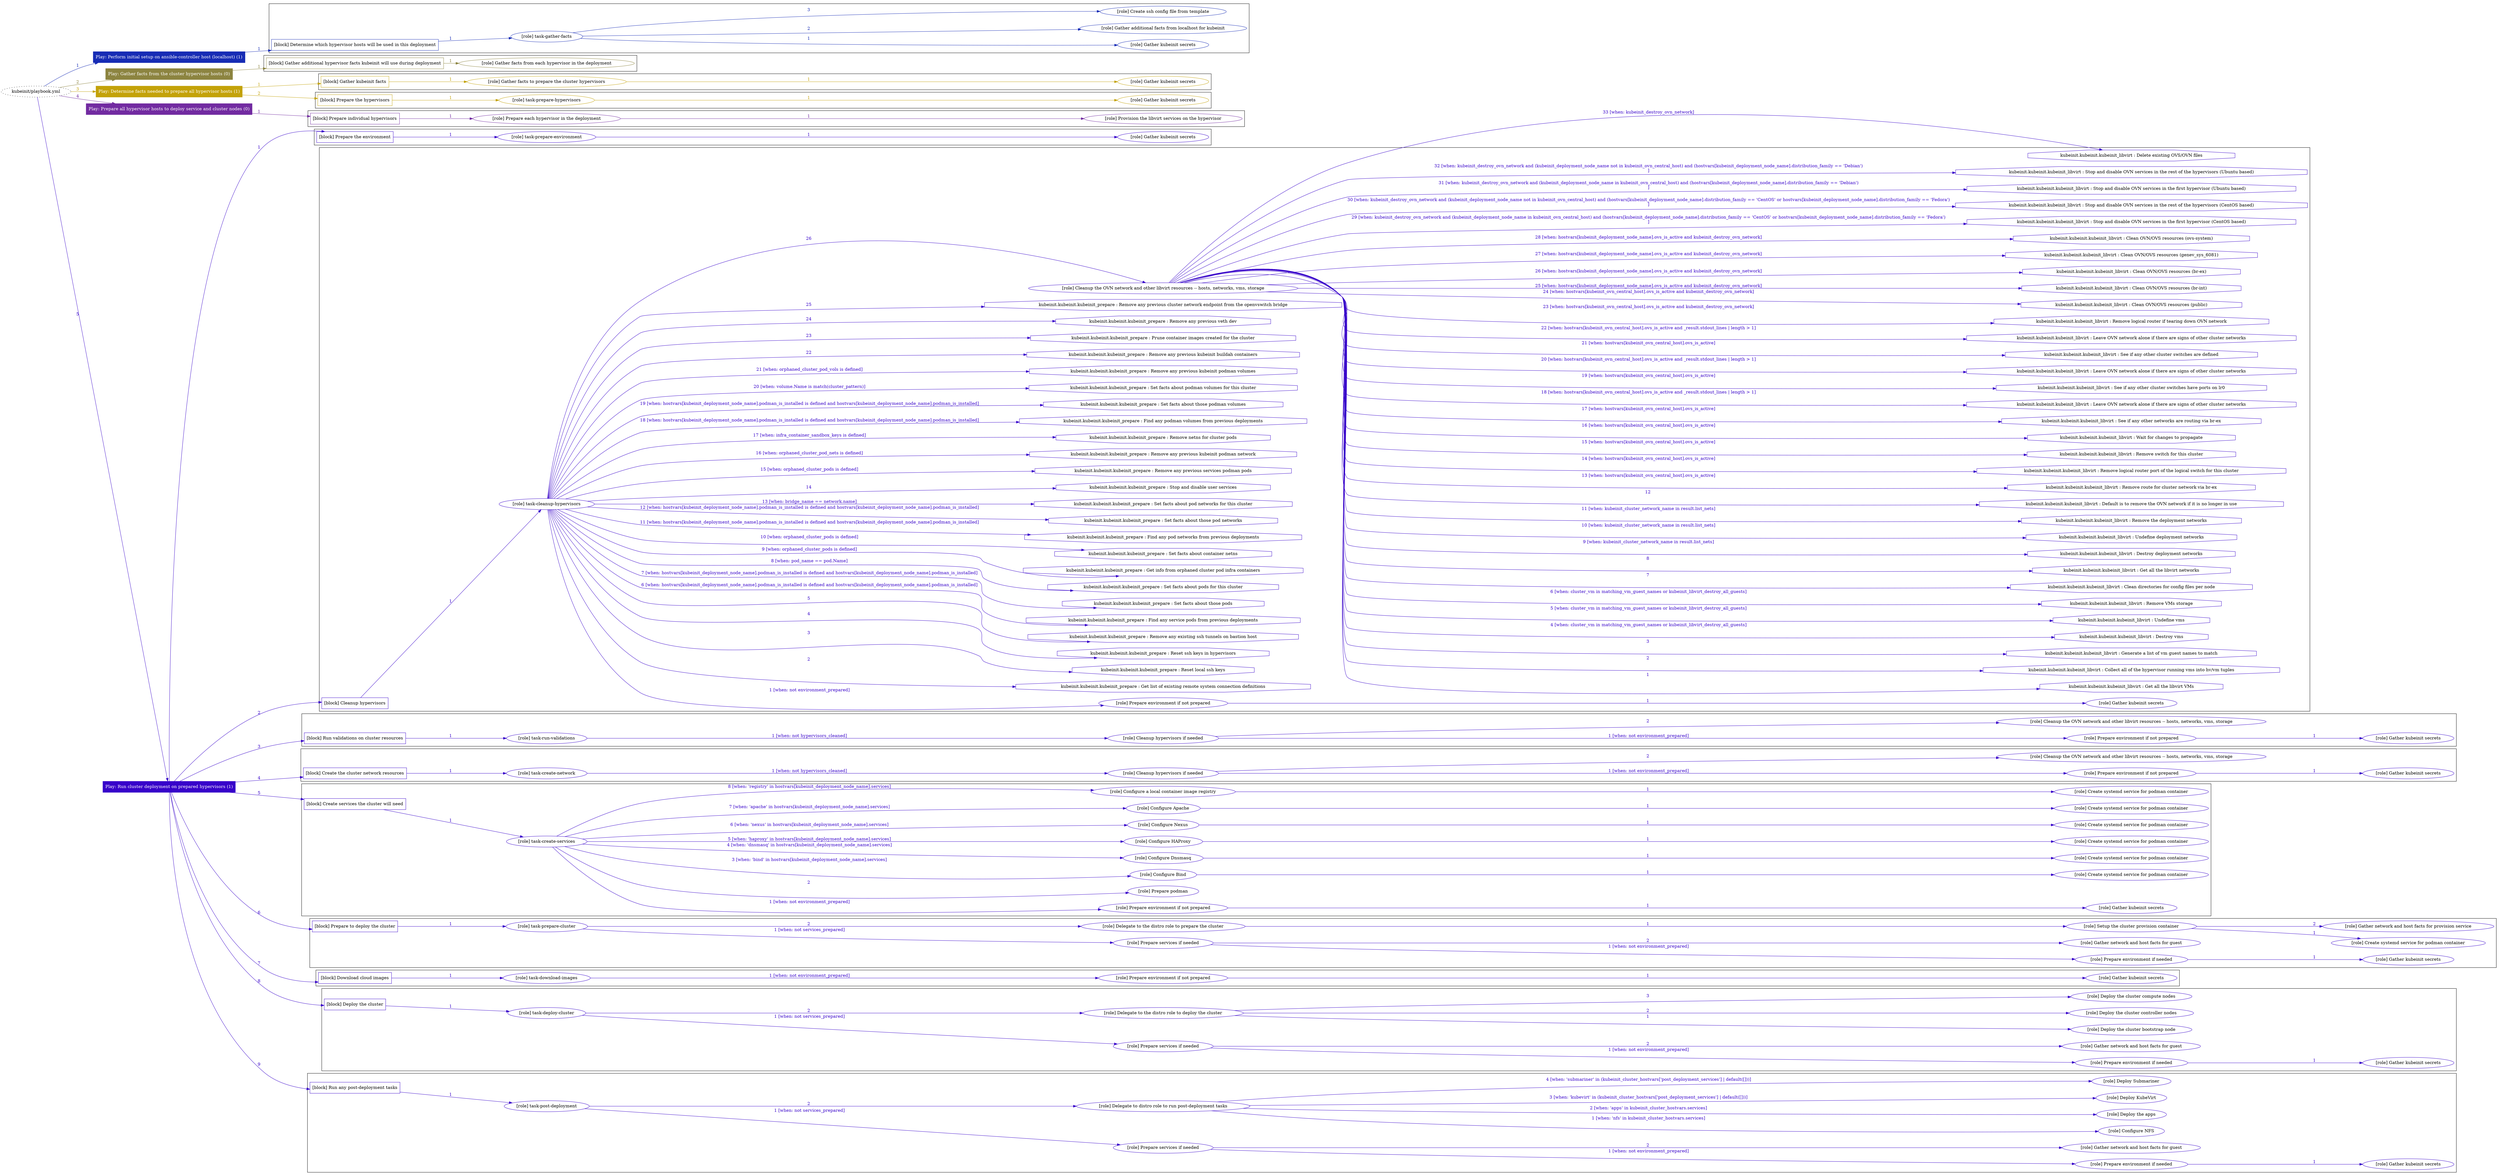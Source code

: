 digraph {
	graph [concentrate=true ordering=in rankdir=LR ratio=fill]
	edge [esep=5 sep=10]
	"kubeinit/playbook.yml" [URL="/home/runner/work/kubeinit/kubeinit/kubeinit/playbook.yml" id=playbook_91c3a73d style=dotted]
	"kubeinit/playbook.yml" -> play_406b1863 [label="1 " color="#172cb5" fontcolor="#172cb5" id=edge_89bfc227 labeltooltip="1 " tooltip="1 "]
	subgraph "Play: Perform initial setup on ansible-controller host (localhost) (1)" {
		play_406b1863 [label="Play: Perform initial setup on ansible-controller host (localhost) (1)" URL="/home/runner/work/kubeinit/kubeinit/kubeinit/playbook.yml" color="#172cb5" fontcolor="#ffffff" id=play_406b1863 shape=box style=filled tooltip=localhost]
		play_406b1863 -> block_aa0e2c25 [label=1 color="#172cb5" fontcolor="#172cb5" id=edge_59749a41 labeltooltip=1 tooltip=1]
		subgraph cluster_block_aa0e2c25 {
			block_aa0e2c25 [label="[block] Determine which hypervisor hosts will be used in this deployment" URL="/home/runner/work/kubeinit/kubeinit/kubeinit/playbook.yml" color="#172cb5" id=block_aa0e2c25 labeltooltip="Determine which hypervisor hosts will be used in this deployment" shape=box tooltip="Determine which hypervisor hosts will be used in this deployment"]
			block_aa0e2c25 -> role_cf164425 [label="1 " color="#172cb5" fontcolor="#172cb5" id=edge_dd955bae labeltooltip="1 " tooltip="1 "]
			subgraph "task-gather-facts" {
				role_cf164425 [label="[role] task-gather-facts" URL="/home/runner/work/kubeinit/kubeinit/kubeinit/playbook.yml" color="#172cb5" id=role_cf164425 tooltip="task-gather-facts"]
				role_cf164425 -> role_a95d8dfd [label="1 " color="#172cb5" fontcolor="#172cb5" id=edge_de405d58 labeltooltip="1 " tooltip="1 "]
				subgraph "Gather kubeinit secrets" {
					role_a95d8dfd [label="[role] Gather kubeinit secrets" URL="/home/runner/.ansible/collections/ansible_collections/kubeinit/kubeinit/roles/kubeinit_prepare/tasks/build_hypervisors_group.yml" color="#172cb5" id=role_a95d8dfd tooltip="Gather kubeinit secrets"]
				}
				role_cf164425 -> role_16ebc750 [label="2 " color="#172cb5" fontcolor="#172cb5" id=edge_87e20543 labeltooltip="2 " tooltip="2 "]
				subgraph "Gather additional facts from localhost for kubeinit" {
					role_16ebc750 [label="[role] Gather additional facts from localhost for kubeinit" URL="/home/runner/.ansible/collections/ansible_collections/kubeinit/kubeinit/roles/kubeinit_prepare/tasks/build_hypervisors_group.yml" color="#172cb5" id=role_16ebc750 tooltip="Gather additional facts from localhost for kubeinit"]
				}
				role_cf164425 -> role_50bbc384 [label="3 " color="#172cb5" fontcolor="#172cb5" id=edge_87ee51d2 labeltooltip="3 " tooltip="3 "]
				subgraph "Create ssh config file from template" {
					role_50bbc384 [label="[role] Create ssh config file from template" URL="/home/runner/.ansible/collections/ansible_collections/kubeinit/kubeinit/roles/kubeinit_prepare/tasks/build_hypervisors_group.yml" color="#172cb5" id=role_50bbc384 tooltip="Create ssh config file from template"]
				}
			}
		}
	}
	"kubeinit/playbook.yml" -> play_77db086e [label="2 " color="#8c8440" fontcolor="#8c8440" id=edge_802f736e labeltooltip="2 " tooltip="2 "]
	subgraph "Play: Gather facts from the cluster hypervisor hosts (0)" {
		play_77db086e [label="Play: Gather facts from the cluster hypervisor hosts (0)" URL="/home/runner/work/kubeinit/kubeinit/kubeinit/playbook.yml" color="#8c8440" fontcolor="#ffffff" id=play_77db086e shape=box style=filled tooltip="Play: Gather facts from the cluster hypervisor hosts (0)"]
		play_77db086e -> block_7e7555f6 [label=1 color="#8c8440" fontcolor="#8c8440" id=edge_81db303a labeltooltip=1 tooltip=1]
		subgraph cluster_block_7e7555f6 {
			block_7e7555f6 [label="[block] Gather additional hypervisor facts kubeinit will use during deployment" URL="/home/runner/work/kubeinit/kubeinit/kubeinit/playbook.yml" color="#8c8440" id=block_7e7555f6 labeltooltip="Gather additional hypervisor facts kubeinit will use during deployment" shape=box tooltip="Gather additional hypervisor facts kubeinit will use during deployment"]
			block_7e7555f6 -> role_73bbd734 [label="1 " color="#8c8440" fontcolor="#8c8440" id=edge_2c1f095b labeltooltip="1 " tooltip="1 "]
			subgraph "Gather facts from each hypervisor in the deployment" {
				role_73bbd734 [label="[role] Gather facts from each hypervisor in the deployment" URL="/home/runner/work/kubeinit/kubeinit/kubeinit/playbook.yml" color="#8c8440" id=role_73bbd734 tooltip="Gather facts from each hypervisor in the deployment"]
			}
		}
	}
	"kubeinit/playbook.yml" -> play_892fe299 [label="3 " color="#c3a209" fontcolor="#c3a209" id=edge_fc0c1725 labeltooltip="3 " tooltip="3 "]
	subgraph "Play: Determine facts needed to prepare all hypervisor hosts (1)" {
		play_892fe299 [label="Play: Determine facts needed to prepare all hypervisor hosts (1)" URL="/home/runner/work/kubeinit/kubeinit/kubeinit/playbook.yml" color="#c3a209" fontcolor="#ffffff" id=play_892fe299 shape=box style=filled tooltip=localhost]
		play_892fe299 -> block_bc1f79e2 [label=1 color="#c3a209" fontcolor="#c3a209" id=edge_af619fc6 labeltooltip=1 tooltip=1]
		subgraph cluster_block_bc1f79e2 {
			block_bc1f79e2 [label="[block] Gather kubeinit facts" URL="/home/runner/work/kubeinit/kubeinit/kubeinit/playbook.yml" color="#c3a209" id=block_bc1f79e2 labeltooltip="Gather kubeinit facts" shape=box tooltip="Gather kubeinit facts"]
			block_bc1f79e2 -> role_3fb08cc1 [label="1 " color="#c3a209" fontcolor="#c3a209" id=edge_dd03e592 labeltooltip="1 " tooltip="1 "]
			subgraph "Gather facts to prepare the cluster hypervisors" {
				role_3fb08cc1 [label="[role] Gather facts to prepare the cluster hypervisors" URL="/home/runner/work/kubeinit/kubeinit/kubeinit/playbook.yml" color="#c3a209" id=role_3fb08cc1 tooltip="Gather facts to prepare the cluster hypervisors"]
				role_3fb08cc1 -> role_b956d180 [label="1 " color="#c3a209" fontcolor="#c3a209" id=edge_01602c91 labeltooltip="1 " tooltip="1 "]
				subgraph "Gather kubeinit secrets" {
					role_b956d180 [label="[role] Gather kubeinit secrets" URL="/home/runner/.ansible/collections/ansible_collections/kubeinit/kubeinit/roles/kubeinit_prepare/tasks/gather_kubeinit_facts.yml" color="#c3a209" id=role_b956d180 tooltip="Gather kubeinit secrets"]
				}
			}
		}
		play_892fe299 -> block_17c67d1b [label=2 color="#c3a209" fontcolor="#c3a209" id=edge_91239823 labeltooltip=2 tooltip=2]
		subgraph cluster_block_17c67d1b {
			block_17c67d1b [label="[block] Prepare the hypervisors" URL="/home/runner/work/kubeinit/kubeinit/kubeinit/playbook.yml" color="#c3a209" id=block_17c67d1b labeltooltip="Prepare the hypervisors" shape=box tooltip="Prepare the hypervisors"]
			block_17c67d1b -> role_4f057932 [label="1 " color="#c3a209" fontcolor="#c3a209" id=edge_c7b46697 labeltooltip="1 " tooltip="1 "]
			subgraph "task-prepare-hypervisors" {
				role_4f057932 [label="[role] task-prepare-hypervisors" URL="/home/runner/work/kubeinit/kubeinit/kubeinit/playbook.yml" color="#c3a209" id=role_4f057932 tooltip="task-prepare-hypervisors"]
				role_4f057932 -> role_e8518d89 [label="1 " color="#c3a209" fontcolor="#c3a209" id=edge_9aa82340 labeltooltip="1 " tooltip="1 "]
				subgraph "Gather kubeinit secrets" {
					role_e8518d89 [label="[role] Gather kubeinit secrets" URL="/home/runner/.ansible/collections/ansible_collections/kubeinit/kubeinit/roles/kubeinit_prepare/tasks/gather_kubeinit_facts.yml" color="#c3a209" id=role_e8518d89 tooltip="Gather kubeinit secrets"]
				}
			}
		}
	}
	"kubeinit/playbook.yml" -> play_3bf85b88 [label="4 " color="#722ba1" fontcolor="#722ba1" id=edge_0c10c91a labeltooltip="4 " tooltip="4 "]
	subgraph "Play: Prepare all hypervisor hosts to deploy service and cluster nodes (0)" {
		play_3bf85b88 [label="Play: Prepare all hypervisor hosts to deploy service and cluster nodes (0)" URL="/home/runner/work/kubeinit/kubeinit/kubeinit/playbook.yml" color="#722ba1" fontcolor="#ffffff" id=play_3bf85b88 shape=box style=filled tooltip="Play: Prepare all hypervisor hosts to deploy service and cluster nodes (0)"]
		play_3bf85b88 -> block_ce35b6ef [label=1 color="#722ba1" fontcolor="#722ba1" id=edge_3bdfa4db labeltooltip=1 tooltip=1]
		subgraph cluster_block_ce35b6ef {
			block_ce35b6ef [label="[block] Prepare individual hypervisors" URL="/home/runner/work/kubeinit/kubeinit/kubeinit/playbook.yml" color="#722ba1" id=block_ce35b6ef labeltooltip="Prepare individual hypervisors" shape=box tooltip="Prepare individual hypervisors"]
			block_ce35b6ef -> role_bdf332ba [label="1 " color="#722ba1" fontcolor="#722ba1" id=edge_422579a7 labeltooltip="1 " tooltip="1 "]
			subgraph "Prepare each hypervisor in the deployment" {
				role_bdf332ba [label="[role] Prepare each hypervisor in the deployment" URL="/home/runner/work/kubeinit/kubeinit/kubeinit/playbook.yml" color="#722ba1" id=role_bdf332ba tooltip="Prepare each hypervisor in the deployment"]
				role_bdf332ba -> role_cd03fb30 [label="1 " color="#722ba1" fontcolor="#722ba1" id=edge_d4e41a28 labeltooltip="1 " tooltip="1 "]
				subgraph "Provision the libvirt services on the hypervisor" {
					role_cd03fb30 [label="[role] Provision the libvirt services on the hypervisor" URL="/home/runner/.ansible/collections/ansible_collections/kubeinit/kubeinit/roles/kubeinit_prepare/tasks/prepare_hypervisor.yml" color="#722ba1" id=role_cd03fb30 tooltip="Provision the libvirt services on the hypervisor"]
				}
			}
		}
	}
	"kubeinit/playbook.yml" -> play_6ff32384 [label="5 " color="#3702ca" fontcolor="#3702ca" id=edge_9accd044 labeltooltip="5 " tooltip="5 "]
	subgraph "Play: Run cluster deployment on prepared hypervisors (1)" {
		play_6ff32384 [label="Play: Run cluster deployment on prepared hypervisors (1)" URL="/home/runner/work/kubeinit/kubeinit/kubeinit/playbook.yml" color="#3702ca" fontcolor="#ffffff" id=play_6ff32384 shape=box style=filled tooltip=localhost]
		play_6ff32384 -> block_68cfaf42 [label=1 color="#3702ca" fontcolor="#3702ca" id=edge_feb27ce1 labeltooltip=1 tooltip=1]
		subgraph cluster_block_68cfaf42 {
			block_68cfaf42 [label="[block] Prepare the environment" URL="/home/runner/work/kubeinit/kubeinit/kubeinit/playbook.yml" color="#3702ca" id=block_68cfaf42 labeltooltip="Prepare the environment" shape=box tooltip="Prepare the environment"]
			block_68cfaf42 -> role_7d7b6528 [label="1 " color="#3702ca" fontcolor="#3702ca" id=edge_b543a835 labeltooltip="1 " tooltip="1 "]
			subgraph "task-prepare-environment" {
				role_7d7b6528 [label="[role] task-prepare-environment" URL="/home/runner/work/kubeinit/kubeinit/kubeinit/playbook.yml" color="#3702ca" id=role_7d7b6528 tooltip="task-prepare-environment"]
				role_7d7b6528 -> role_f2ffc5cc [label="1 " color="#3702ca" fontcolor="#3702ca" id=edge_30595a2c labeltooltip="1 " tooltip="1 "]
				subgraph "Gather kubeinit secrets" {
					role_f2ffc5cc [label="[role] Gather kubeinit secrets" URL="/home/runner/.ansible/collections/ansible_collections/kubeinit/kubeinit/roles/kubeinit_prepare/tasks/gather_kubeinit_facts.yml" color="#3702ca" id=role_f2ffc5cc tooltip="Gather kubeinit secrets"]
				}
			}
		}
		play_6ff32384 -> block_5e764fb7 [label=2 color="#3702ca" fontcolor="#3702ca" id=edge_671ec1f8 labeltooltip=2 tooltip=2]
		subgraph cluster_block_5e764fb7 {
			block_5e764fb7 [label="[block] Cleanup hypervisors" URL="/home/runner/work/kubeinit/kubeinit/kubeinit/playbook.yml" color="#3702ca" id=block_5e764fb7 labeltooltip="Cleanup hypervisors" shape=box tooltip="Cleanup hypervisors"]
			block_5e764fb7 -> role_393f3df6 [label="1 " color="#3702ca" fontcolor="#3702ca" id=edge_3a05b9c7 labeltooltip="1 " tooltip="1 "]
			subgraph "task-cleanup-hypervisors" {
				role_393f3df6 [label="[role] task-cleanup-hypervisors" URL="/home/runner/work/kubeinit/kubeinit/kubeinit/playbook.yml" color="#3702ca" id=role_393f3df6 tooltip="task-cleanup-hypervisors"]
				role_393f3df6 -> role_d447d960 [label="1 [when: not environment_prepared]" color="#3702ca" fontcolor="#3702ca" id=edge_12bd9ca6 labeltooltip="1 [when: not environment_prepared]" tooltip="1 [when: not environment_prepared]"]
				subgraph "Prepare environment if not prepared" {
					role_d447d960 [label="[role] Prepare environment if not prepared" URL="/home/runner/.ansible/collections/ansible_collections/kubeinit/kubeinit/roles/kubeinit_prepare/tasks/cleanup_hypervisors.yml" color="#3702ca" id=role_d447d960 tooltip="Prepare environment if not prepared"]
					role_d447d960 -> role_85b5af76 [label="1 " color="#3702ca" fontcolor="#3702ca" id=edge_76a32ff6 labeltooltip="1 " tooltip="1 "]
					subgraph "Gather kubeinit secrets" {
						role_85b5af76 [label="[role] Gather kubeinit secrets" URL="/home/runner/.ansible/collections/ansible_collections/kubeinit/kubeinit/roles/kubeinit_prepare/tasks/gather_kubeinit_facts.yml" color="#3702ca" id=role_85b5af76 tooltip="Gather kubeinit secrets"]
					}
				}
				task_97a6974c [label="kubeinit.kubeinit.kubeinit_prepare : Get list of existing remote system connection definitions" URL="/home/runner/.ansible/collections/ansible_collections/kubeinit/kubeinit/roles/kubeinit_prepare/tasks/cleanup_hypervisors.yml" color="#3702ca" id=task_97a6974c shape=octagon tooltip="kubeinit.kubeinit.kubeinit_prepare : Get list of existing remote system connection definitions"]
				role_393f3df6 -> task_97a6974c [label="2 " color="#3702ca" fontcolor="#3702ca" id=edge_8d83233d labeltooltip="2 " tooltip="2 "]
				task_93d307c4 [label="kubeinit.kubeinit.kubeinit_prepare : Reset local ssh keys" URL="/home/runner/.ansible/collections/ansible_collections/kubeinit/kubeinit/roles/kubeinit_prepare/tasks/cleanup_hypervisors.yml" color="#3702ca" id=task_93d307c4 shape=octagon tooltip="kubeinit.kubeinit.kubeinit_prepare : Reset local ssh keys"]
				role_393f3df6 -> task_93d307c4 [label="3 " color="#3702ca" fontcolor="#3702ca" id=edge_c0bd2a80 labeltooltip="3 " tooltip="3 "]
				task_c40b7618 [label="kubeinit.kubeinit.kubeinit_prepare : Reset ssh keys in hypervisors" URL="/home/runner/.ansible/collections/ansible_collections/kubeinit/kubeinit/roles/kubeinit_prepare/tasks/cleanup_hypervisors.yml" color="#3702ca" id=task_c40b7618 shape=octagon tooltip="kubeinit.kubeinit.kubeinit_prepare : Reset ssh keys in hypervisors"]
				role_393f3df6 -> task_c40b7618 [label="4 " color="#3702ca" fontcolor="#3702ca" id=edge_d7b8abb5 labeltooltip="4 " tooltip="4 "]
				task_95f8d460 [label="kubeinit.kubeinit.kubeinit_prepare : Remove any existing ssh tunnels on bastion host" URL="/home/runner/.ansible/collections/ansible_collections/kubeinit/kubeinit/roles/kubeinit_prepare/tasks/cleanup_hypervisors.yml" color="#3702ca" id=task_95f8d460 shape=octagon tooltip="kubeinit.kubeinit.kubeinit_prepare : Remove any existing ssh tunnels on bastion host"]
				role_393f3df6 -> task_95f8d460 [label="5 " color="#3702ca" fontcolor="#3702ca" id=edge_b9392228 labeltooltip="5 " tooltip="5 "]
				task_7bea9a06 [label="kubeinit.kubeinit.kubeinit_prepare : Find any service pods from previous deployments" URL="/home/runner/.ansible/collections/ansible_collections/kubeinit/kubeinit/roles/kubeinit_prepare/tasks/cleanup_hypervisors.yml" color="#3702ca" id=task_7bea9a06 shape=octagon tooltip="kubeinit.kubeinit.kubeinit_prepare : Find any service pods from previous deployments"]
				role_393f3df6 -> task_7bea9a06 [label="6 [when: hostvars[kubeinit_deployment_node_name].podman_is_installed is defined and hostvars[kubeinit_deployment_node_name].podman_is_installed]" color="#3702ca" fontcolor="#3702ca" id=edge_22087be1 labeltooltip="6 [when: hostvars[kubeinit_deployment_node_name].podman_is_installed is defined and hostvars[kubeinit_deployment_node_name].podman_is_installed]" tooltip="6 [when: hostvars[kubeinit_deployment_node_name].podman_is_installed is defined and hostvars[kubeinit_deployment_node_name].podman_is_installed]"]
				task_b95a33b6 [label="kubeinit.kubeinit.kubeinit_prepare : Set facts about those pods" URL="/home/runner/.ansible/collections/ansible_collections/kubeinit/kubeinit/roles/kubeinit_prepare/tasks/cleanup_hypervisors.yml" color="#3702ca" id=task_b95a33b6 shape=octagon tooltip="kubeinit.kubeinit.kubeinit_prepare : Set facts about those pods"]
				role_393f3df6 -> task_b95a33b6 [label="7 [when: hostvars[kubeinit_deployment_node_name].podman_is_installed is defined and hostvars[kubeinit_deployment_node_name].podman_is_installed]" color="#3702ca" fontcolor="#3702ca" id=edge_dd452e1b labeltooltip="7 [when: hostvars[kubeinit_deployment_node_name].podman_is_installed is defined and hostvars[kubeinit_deployment_node_name].podman_is_installed]" tooltip="7 [when: hostvars[kubeinit_deployment_node_name].podman_is_installed is defined and hostvars[kubeinit_deployment_node_name].podman_is_installed]"]
				task_64c908da [label="kubeinit.kubeinit.kubeinit_prepare : Set facts about pods for this cluster" URL="/home/runner/.ansible/collections/ansible_collections/kubeinit/kubeinit/roles/kubeinit_prepare/tasks/cleanup_hypervisors.yml" color="#3702ca" id=task_64c908da shape=octagon tooltip="kubeinit.kubeinit.kubeinit_prepare : Set facts about pods for this cluster"]
				role_393f3df6 -> task_64c908da [label="8 [when: pod_name == pod.Name]" color="#3702ca" fontcolor="#3702ca" id=edge_e10d4b1b labeltooltip="8 [when: pod_name == pod.Name]" tooltip="8 [when: pod_name == pod.Name]"]
				task_6651f5d7 [label="kubeinit.kubeinit.kubeinit_prepare : Get info from orphaned cluster pod infra containers" URL="/home/runner/.ansible/collections/ansible_collections/kubeinit/kubeinit/roles/kubeinit_prepare/tasks/cleanup_hypervisors.yml" color="#3702ca" id=task_6651f5d7 shape=octagon tooltip="kubeinit.kubeinit.kubeinit_prepare : Get info from orphaned cluster pod infra containers"]
				role_393f3df6 -> task_6651f5d7 [label="9 [when: orphaned_cluster_pods is defined]" color="#3702ca" fontcolor="#3702ca" id=edge_98cb296f labeltooltip="9 [when: orphaned_cluster_pods is defined]" tooltip="9 [when: orphaned_cluster_pods is defined]"]
				task_fd9bc5db [label="kubeinit.kubeinit.kubeinit_prepare : Set facts about container netns" URL="/home/runner/.ansible/collections/ansible_collections/kubeinit/kubeinit/roles/kubeinit_prepare/tasks/cleanup_hypervisors.yml" color="#3702ca" id=task_fd9bc5db shape=octagon tooltip="kubeinit.kubeinit.kubeinit_prepare : Set facts about container netns"]
				role_393f3df6 -> task_fd9bc5db [label="10 [when: orphaned_cluster_pods is defined]" color="#3702ca" fontcolor="#3702ca" id=edge_693b87b8 labeltooltip="10 [when: orphaned_cluster_pods is defined]" tooltip="10 [when: orphaned_cluster_pods is defined]"]
				task_251bcaf7 [label="kubeinit.kubeinit.kubeinit_prepare : Find any pod networks from previous deployments" URL="/home/runner/.ansible/collections/ansible_collections/kubeinit/kubeinit/roles/kubeinit_prepare/tasks/cleanup_hypervisors.yml" color="#3702ca" id=task_251bcaf7 shape=octagon tooltip="kubeinit.kubeinit.kubeinit_prepare : Find any pod networks from previous deployments"]
				role_393f3df6 -> task_251bcaf7 [label="11 [when: hostvars[kubeinit_deployment_node_name].podman_is_installed is defined and hostvars[kubeinit_deployment_node_name].podman_is_installed]" color="#3702ca" fontcolor="#3702ca" id=edge_5eb32f15 labeltooltip="11 [when: hostvars[kubeinit_deployment_node_name].podman_is_installed is defined and hostvars[kubeinit_deployment_node_name].podman_is_installed]" tooltip="11 [when: hostvars[kubeinit_deployment_node_name].podman_is_installed is defined and hostvars[kubeinit_deployment_node_name].podman_is_installed]"]
				task_f9138c51 [label="kubeinit.kubeinit.kubeinit_prepare : Set facts about those pod networks" URL="/home/runner/.ansible/collections/ansible_collections/kubeinit/kubeinit/roles/kubeinit_prepare/tasks/cleanup_hypervisors.yml" color="#3702ca" id=task_f9138c51 shape=octagon tooltip="kubeinit.kubeinit.kubeinit_prepare : Set facts about those pod networks"]
				role_393f3df6 -> task_f9138c51 [label="12 [when: hostvars[kubeinit_deployment_node_name].podman_is_installed is defined and hostvars[kubeinit_deployment_node_name].podman_is_installed]" color="#3702ca" fontcolor="#3702ca" id=edge_a53ea806 labeltooltip="12 [when: hostvars[kubeinit_deployment_node_name].podman_is_installed is defined and hostvars[kubeinit_deployment_node_name].podman_is_installed]" tooltip="12 [when: hostvars[kubeinit_deployment_node_name].podman_is_installed is defined and hostvars[kubeinit_deployment_node_name].podman_is_installed]"]
				task_ad2ff34a [label="kubeinit.kubeinit.kubeinit_prepare : Set facts about pod networks for this cluster" URL="/home/runner/.ansible/collections/ansible_collections/kubeinit/kubeinit/roles/kubeinit_prepare/tasks/cleanup_hypervisors.yml" color="#3702ca" id=task_ad2ff34a shape=octagon tooltip="kubeinit.kubeinit.kubeinit_prepare : Set facts about pod networks for this cluster"]
				role_393f3df6 -> task_ad2ff34a [label="13 [when: bridge_name == network.name]" color="#3702ca" fontcolor="#3702ca" id=edge_2ab0f793 labeltooltip="13 [when: bridge_name == network.name]" tooltip="13 [when: bridge_name == network.name]"]
				task_e9374ae1 [label="kubeinit.kubeinit.kubeinit_prepare : Stop and disable user services" URL="/home/runner/.ansible/collections/ansible_collections/kubeinit/kubeinit/roles/kubeinit_prepare/tasks/cleanup_hypervisors.yml" color="#3702ca" id=task_e9374ae1 shape=octagon tooltip="kubeinit.kubeinit.kubeinit_prepare : Stop and disable user services"]
				role_393f3df6 -> task_e9374ae1 [label="14 " color="#3702ca" fontcolor="#3702ca" id=edge_29e70ed2 labeltooltip="14 " tooltip="14 "]
				task_ecc9dcb0 [label="kubeinit.kubeinit.kubeinit_prepare : Remove any previous services podman pods" URL="/home/runner/.ansible/collections/ansible_collections/kubeinit/kubeinit/roles/kubeinit_prepare/tasks/cleanup_hypervisors.yml" color="#3702ca" id=task_ecc9dcb0 shape=octagon tooltip="kubeinit.kubeinit.kubeinit_prepare : Remove any previous services podman pods"]
				role_393f3df6 -> task_ecc9dcb0 [label="15 [when: orphaned_cluster_pods is defined]" color="#3702ca" fontcolor="#3702ca" id=edge_ea2fea7a labeltooltip="15 [when: orphaned_cluster_pods is defined]" tooltip="15 [when: orphaned_cluster_pods is defined]"]
				task_571119e8 [label="kubeinit.kubeinit.kubeinit_prepare : Remove any previous kubeinit podman network" URL="/home/runner/.ansible/collections/ansible_collections/kubeinit/kubeinit/roles/kubeinit_prepare/tasks/cleanup_hypervisors.yml" color="#3702ca" id=task_571119e8 shape=octagon tooltip="kubeinit.kubeinit.kubeinit_prepare : Remove any previous kubeinit podman network"]
				role_393f3df6 -> task_571119e8 [label="16 [when: orphaned_cluster_pod_nets is defined]" color="#3702ca" fontcolor="#3702ca" id=edge_cdb3924e labeltooltip="16 [when: orphaned_cluster_pod_nets is defined]" tooltip="16 [when: orphaned_cluster_pod_nets is defined]"]
				task_17dba966 [label="kubeinit.kubeinit.kubeinit_prepare : Remove netns for cluster pods" URL="/home/runner/.ansible/collections/ansible_collections/kubeinit/kubeinit/roles/kubeinit_prepare/tasks/cleanup_hypervisors.yml" color="#3702ca" id=task_17dba966 shape=octagon tooltip="kubeinit.kubeinit.kubeinit_prepare : Remove netns for cluster pods"]
				role_393f3df6 -> task_17dba966 [label="17 [when: infra_container_sandbox_keys is defined]" color="#3702ca" fontcolor="#3702ca" id=edge_bcf149d4 labeltooltip="17 [when: infra_container_sandbox_keys is defined]" tooltip="17 [when: infra_container_sandbox_keys is defined]"]
				task_99b95150 [label="kubeinit.kubeinit.kubeinit_prepare : Find any podman volumes from previous deployments" URL="/home/runner/.ansible/collections/ansible_collections/kubeinit/kubeinit/roles/kubeinit_prepare/tasks/cleanup_hypervisors.yml" color="#3702ca" id=task_99b95150 shape=octagon tooltip="kubeinit.kubeinit.kubeinit_prepare : Find any podman volumes from previous deployments"]
				role_393f3df6 -> task_99b95150 [label="18 [when: hostvars[kubeinit_deployment_node_name].podman_is_installed is defined and hostvars[kubeinit_deployment_node_name].podman_is_installed]" color="#3702ca" fontcolor="#3702ca" id=edge_14f11534 labeltooltip="18 [when: hostvars[kubeinit_deployment_node_name].podman_is_installed is defined and hostvars[kubeinit_deployment_node_name].podman_is_installed]" tooltip="18 [when: hostvars[kubeinit_deployment_node_name].podman_is_installed is defined and hostvars[kubeinit_deployment_node_name].podman_is_installed]"]
				task_628e74c9 [label="kubeinit.kubeinit.kubeinit_prepare : Set facts about those podman volumes" URL="/home/runner/.ansible/collections/ansible_collections/kubeinit/kubeinit/roles/kubeinit_prepare/tasks/cleanup_hypervisors.yml" color="#3702ca" id=task_628e74c9 shape=octagon tooltip="kubeinit.kubeinit.kubeinit_prepare : Set facts about those podman volumes"]
				role_393f3df6 -> task_628e74c9 [label="19 [when: hostvars[kubeinit_deployment_node_name].podman_is_installed is defined and hostvars[kubeinit_deployment_node_name].podman_is_installed]" color="#3702ca" fontcolor="#3702ca" id=edge_9e6ca7eb labeltooltip="19 [when: hostvars[kubeinit_deployment_node_name].podman_is_installed is defined and hostvars[kubeinit_deployment_node_name].podman_is_installed]" tooltip="19 [when: hostvars[kubeinit_deployment_node_name].podman_is_installed is defined and hostvars[kubeinit_deployment_node_name].podman_is_installed]"]
				task_53e64050 [label="kubeinit.kubeinit.kubeinit_prepare : Set facts about podman volumes for this cluster" URL="/home/runner/.ansible/collections/ansible_collections/kubeinit/kubeinit/roles/kubeinit_prepare/tasks/cleanup_hypervisors.yml" color="#3702ca" id=task_53e64050 shape=octagon tooltip="kubeinit.kubeinit.kubeinit_prepare : Set facts about podman volumes for this cluster"]
				role_393f3df6 -> task_53e64050 [label="20 [when: volume.Name is match(cluster_pattern)]" color="#3702ca" fontcolor="#3702ca" id=edge_5034de73 labeltooltip="20 [when: volume.Name is match(cluster_pattern)]" tooltip="20 [when: volume.Name is match(cluster_pattern)]"]
				task_75c8f091 [label="kubeinit.kubeinit.kubeinit_prepare : Remove any previous kubeinit podman volumes" URL="/home/runner/.ansible/collections/ansible_collections/kubeinit/kubeinit/roles/kubeinit_prepare/tasks/cleanup_hypervisors.yml" color="#3702ca" id=task_75c8f091 shape=octagon tooltip="kubeinit.kubeinit.kubeinit_prepare : Remove any previous kubeinit podman volumes"]
				role_393f3df6 -> task_75c8f091 [label="21 [when: orphaned_cluster_pod_vols is defined]" color="#3702ca" fontcolor="#3702ca" id=edge_9973c23d labeltooltip="21 [when: orphaned_cluster_pod_vols is defined]" tooltip="21 [when: orphaned_cluster_pod_vols is defined]"]
				task_e8be5a58 [label="kubeinit.kubeinit.kubeinit_prepare : Remove any previous kubeinit buildah containers" URL="/home/runner/.ansible/collections/ansible_collections/kubeinit/kubeinit/roles/kubeinit_prepare/tasks/cleanup_hypervisors.yml" color="#3702ca" id=task_e8be5a58 shape=octagon tooltip="kubeinit.kubeinit.kubeinit_prepare : Remove any previous kubeinit buildah containers"]
				role_393f3df6 -> task_e8be5a58 [label="22 " color="#3702ca" fontcolor="#3702ca" id=edge_67f38538 labeltooltip="22 " tooltip="22 "]
				task_59a3d54d [label="kubeinit.kubeinit.kubeinit_prepare : Prune container images created for the cluster" URL="/home/runner/.ansible/collections/ansible_collections/kubeinit/kubeinit/roles/kubeinit_prepare/tasks/cleanup_hypervisors.yml" color="#3702ca" id=task_59a3d54d shape=octagon tooltip="kubeinit.kubeinit.kubeinit_prepare : Prune container images created for the cluster"]
				role_393f3df6 -> task_59a3d54d [label="23 " color="#3702ca" fontcolor="#3702ca" id=edge_40fc2a10 labeltooltip="23 " tooltip="23 "]
				task_4b0a5924 [label="kubeinit.kubeinit.kubeinit_prepare : Remove any previous veth dev" URL="/home/runner/.ansible/collections/ansible_collections/kubeinit/kubeinit/roles/kubeinit_prepare/tasks/cleanup_hypervisors.yml" color="#3702ca" id=task_4b0a5924 shape=octagon tooltip="kubeinit.kubeinit.kubeinit_prepare : Remove any previous veth dev"]
				role_393f3df6 -> task_4b0a5924 [label="24 " color="#3702ca" fontcolor="#3702ca" id=edge_0c37c858 labeltooltip="24 " tooltip="24 "]
				task_6596e271 [label="kubeinit.kubeinit.kubeinit_prepare : Remove any previous cluster network endpoint from the openvswitch bridge" URL="/home/runner/.ansible/collections/ansible_collections/kubeinit/kubeinit/roles/kubeinit_prepare/tasks/cleanup_hypervisors.yml" color="#3702ca" id=task_6596e271 shape=octagon tooltip="kubeinit.kubeinit.kubeinit_prepare : Remove any previous cluster network endpoint from the openvswitch bridge"]
				role_393f3df6 -> task_6596e271 [label="25 " color="#3702ca" fontcolor="#3702ca" id=edge_dfb8968e labeltooltip="25 " tooltip="25 "]
				role_393f3df6 -> role_739451cf [label="26 " color="#3702ca" fontcolor="#3702ca" id=edge_3c09c804 labeltooltip="26 " tooltip="26 "]
				subgraph "Cleanup the OVN network and other libvirt resources -- hosts, networks, vms, storage" {
					role_739451cf [label="[role] Cleanup the OVN network and other libvirt resources -- hosts, networks, vms, storage" URL="/home/runner/.ansible/collections/ansible_collections/kubeinit/kubeinit/roles/kubeinit_prepare/tasks/cleanup_hypervisors.yml" color="#3702ca" id=role_739451cf tooltip="Cleanup the OVN network and other libvirt resources -- hosts, networks, vms, storage"]
					task_51bb8ce4 [label="kubeinit.kubeinit.kubeinit_libvirt : Get all the libvirt VMs" URL="/home/runner/.ansible/collections/ansible_collections/kubeinit/kubeinit/roles/kubeinit_libvirt/tasks/cleanup_libvirt.yml" color="#3702ca" id=task_51bb8ce4 shape=octagon tooltip="kubeinit.kubeinit.kubeinit_libvirt : Get all the libvirt VMs"]
					role_739451cf -> task_51bb8ce4 [label="1 " color="#3702ca" fontcolor="#3702ca" id=edge_c3562b12 labeltooltip="1 " tooltip="1 "]
					task_afa409e0 [label="kubeinit.kubeinit.kubeinit_libvirt : Collect all of the hypervisor running vms into hv/vm tuples" URL="/home/runner/.ansible/collections/ansible_collections/kubeinit/kubeinit/roles/kubeinit_libvirt/tasks/cleanup_libvirt.yml" color="#3702ca" id=task_afa409e0 shape=octagon tooltip="kubeinit.kubeinit.kubeinit_libvirt : Collect all of the hypervisor running vms into hv/vm tuples"]
					role_739451cf -> task_afa409e0 [label="2 " color="#3702ca" fontcolor="#3702ca" id=edge_705bd9be labeltooltip="2 " tooltip="2 "]
					task_e1fbc59d [label="kubeinit.kubeinit.kubeinit_libvirt : Generate a list of vm guest names to match" URL="/home/runner/.ansible/collections/ansible_collections/kubeinit/kubeinit/roles/kubeinit_libvirt/tasks/cleanup_libvirt.yml" color="#3702ca" id=task_e1fbc59d shape=octagon tooltip="kubeinit.kubeinit.kubeinit_libvirt : Generate a list of vm guest names to match"]
					role_739451cf -> task_e1fbc59d [label="3 " color="#3702ca" fontcolor="#3702ca" id=edge_7e38650d labeltooltip="3 " tooltip="3 "]
					task_9f57f388 [label="kubeinit.kubeinit.kubeinit_libvirt : Destroy vms" URL="/home/runner/.ansible/collections/ansible_collections/kubeinit/kubeinit/roles/kubeinit_libvirt/tasks/cleanup_libvirt.yml" color="#3702ca" id=task_9f57f388 shape=octagon tooltip="kubeinit.kubeinit.kubeinit_libvirt : Destroy vms"]
					role_739451cf -> task_9f57f388 [label="4 [when: cluster_vm in matching_vm_guest_names or kubeinit_libvirt_destroy_all_guests]" color="#3702ca" fontcolor="#3702ca" id=edge_5a0d78f8 labeltooltip="4 [when: cluster_vm in matching_vm_guest_names or kubeinit_libvirt_destroy_all_guests]" tooltip="4 [when: cluster_vm in matching_vm_guest_names or kubeinit_libvirt_destroy_all_guests]"]
					task_dd024342 [label="kubeinit.kubeinit.kubeinit_libvirt : Undefine vms" URL="/home/runner/.ansible/collections/ansible_collections/kubeinit/kubeinit/roles/kubeinit_libvirt/tasks/cleanup_libvirt.yml" color="#3702ca" id=task_dd024342 shape=octagon tooltip="kubeinit.kubeinit.kubeinit_libvirt : Undefine vms"]
					role_739451cf -> task_dd024342 [label="5 [when: cluster_vm in matching_vm_guest_names or kubeinit_libvirt_destroy_all_guests]" color="#3702ca" fontcolor="#3702ca" id=edge_a76a2544 labeltooltip="5 [when: cluster_vm in matching_vm_guest_names or kubeinit_libvirt_destroy_all_guests]" tooltip="5 [when: cluster_vm in matching_vm_guest_names or kubeinit_libvirt_destroy_all_guests]"]
					task_024b27e0 [label="kubeinit.kubeinit.kubeinit_libvirt : Remove VMs storage" URL="/home/runner/.ansible/collections/ansible_collections/kubeinit/kubeinit/roles/kubeinit_libvirt/tasks/cleanup_libvirt.yml" color="#3702ca" id=task_024b27e0 shape=octagon tooltip="kubeinit.kubeinit.kubeinit_libvirt : Remove VMs storage"]
					role_739451cf -> task_024b27e0 [label="6 [when: cluster_vm in matching_vm_guest_names or kubeinit_libvirt_destroy_all_guests]" color="#3702ca" fontcolor="#3702ca" id=edge_7063a8fb labeltooltip="6 [when: cluster_vm in matching_vm_guest_names or kubeinit_libvirt_destroy_all_guests]" tooltip="6 [when: cluster_vm in matching_vm_guest_names or kubeinit_libvirt_destroy_all_guests]"]
					task_3d035959 [label="kubeinit.kubeinit.kubeinit_libvirt : Clean directories for config files per node" URL="/home/runner/.ansible/collections/ansible_collections/kubeinit/kubeinit/roles/kubeinit_libvirt/tasks/cleanup_libvirt.yml" color="#3702ca" id=task_3d035959 shape=octagon tooltip="kubeinit.kubeinit.kubeinit_libvirt : Clean directories for config files per node"]
					role_739451cf -> task_3d035959 [label="7 " color="#3702ca" fontcolor="#3702ca" id=edge_8edb7dc3 labeltooltip="7 " tooltip="7 "]
					task_83c2577e [label="kubeinit.kubeinit.kubeinit_libvirt : Get all the libvirt networks" URL="/home/runner/.ansible/collections/ansible_collections/kubeinit/kubeinit/roles/kubeinit_libvirt/tasks/cleanup_libvirt.yml" color="#3702ca" id=task_83c2577e shape=octagon tooltip="kubeinit.kubeinit.kubeinit_libvirt : Get all the libvirt networks"]
					role_739451cf -> task_83c2577e [label="8 " color="#3702ca" fontcolor="#3702ca" id=edge_0a6a976b labeltooltip="8 " tooltip="8 "]
					task_8f3ad51b [label="kubeinit.kubeinit.kubeinit_libvirt : Destroy deployment networks" URL="/home/runner/.ansible/collections/ansible_collections/kubeinit/kubeinit/roles/kubeinit_libvirt/tasks/cleanup_libvirt.yml" color="#3702ca" id=task_8f3ad51b shape=octagon tooltip="kubeinit.kubeinit.kubeinit_libvirt : Destroy deployment networks"]
					role_739451cf -> task_8f3ad51b [label="9 [when: kubeinit_cluster_network_name in result.list_nets]" color="#3702ca" fontcolor="#3702ca" id=edge_1e0cf47b labeltooltip="9 [when: kubeinit_cluster_network_name in result.list_nets]" tooltip="9 [when: kubeinit_cluster_network_name in result.list_nets]"]
					task_9b587e2c [label="kubeinit.kubeinit.kubeinit_libvirt : Undefine deployment networks" URL="/home/runner/.ansible/collections/ansible_collections/kubeinit/kubeinit/roles/kubeinit_libvirt/tasks/cleanup_libvirt.yml" color="#3702ca" id=task_9b587e2c shape=octagon tooltip="kubeinit.kubeinit.kubeinit_libvirt : Undefine deployment networks"]
					role_739451cf -> task_9b587e2c [label="10 [when: kubeinit_cluster_network_name in result.list_nets]" color="#3702ca" fontcolor="#3702ca" id=edge_7aac7bc6 labeltooltip="10 [when: kubeinit_cluster_network_name in result.list_nets]" tooltip="10 [when: kubeinit_cluster_network_name in result.list_nets]"]
					task_9e5145c1 [label="kubeinit.kubeinit.kubeinit_libvirt : Remove the deployment networks" URL="/home/runner/.ansible/collections/ansible_collections/kubeinit/kubeinit/roles/kubeinit_libvirt/tasks/cleanup_libvirt.yml" color="#3702ca" id=task_9e5145c1 shape=octagon tooltip="kubeinit.kubeinit.kubeinit_libvirt : Remove the deployment networks"]
					role_739451cf -> task_9e5145c1 [label="11 [when: kubeinit_cluster_network_name in result.list_nets]" color="#3702ca" fontcolor="#3702ca" id=edge_0017d963 labeltooltip="11 [when: kubeinit_cluster_network_name in result.list_nets]" tooltip="11 [when: kubeinit_cluster_network_name in result.list_nets]"]
					task_2909c928 [label="kubeinit.kubeinit.kubeinit_libvirt : Default is to remove the OVN network if it is no longer in use" URL="/home/runner/.ansible/collections/ansible_collections/kubeinit/kubeinit/roles/kubeinit_libvirt/tasks/cleanup_libvirt.yml" color="#3702ca" id=task_2909c928 shape=octagon tooltip="kubeinit.kubeinit.kubeinit_libvirt : Default is to remove the OVN network if it is no longer in use"]
					role_739451cf -> task_2909c928 [label="12 " color="#3702ca" fontcolor="#3702ca" id=edge_32327700 labeltooltip="12 " tooltip="12 "]
					task_f77d6e13 [label="kubeinit.kubeinit.kubeinit_libvirt : Remove route for cluster network via br-ex" URL="/home/runner/.ansible/collections/ansible_collections/kubeinit/kubeinit/roles/kubeinit_libvirt/tasks/cleanup_libvirt.yml" color="#3702ca" id=task_f77d6e13 shape=octagon tooltip="kubeinit.kubeinit.kubeinit_libvirt : Remove route for cluster network via br-ex"]
					role_739451cf -> task_f77d6e13 [label="13 [when: hostvars[kubeinit_ovn_central_host].ovs_is_active]" color="#3702ca" fontcolor="#3702ca" id=edge_8de5dc9c labeltooltip="13 [when: hostvars[kubeinit_ovn_central_host].ovs_is_active]" tooltip="13 [when: hostvars[kubeinit_ovn_central_host].ovs_is_active]"]
					task_fa8ae013 [label="kubeinit.kubeinit.kubeinit_libvirt : Remove logical router port of the logical switch for this cluster" URL="/home/runner/.ansible/collections/ansible_collections/kubeinit/kubeinit/roles/kubeinit_libvirt/tasks/cleanup_libvirt.yml" color="#3702ca" id=task_fa8ae013 shape=octagon tooltip="kubeinit.kubeinit.kubeinit_libvirt : Remove logical router port of the logical switch for this cluster"]
					role_739451cf -> task_fa8ae013 [label="14 [when: hostvars[kubeinit_ovn_central_host].ovs_is_active]" color="#3702ca" fontcolor="#3702ca" id=edge_e7f4dcf8 labeltooltip="14 [when: hostvars[kubeinit_ovn_central_host].ovs_is_active]" tooltip="14 [when: hostvars[kubeinit_ovn_central_host].ovs_is_active]"]
					task_23ef230f [label="kubeinit.kubeinit.kubeinit_libvirt : Remove switch for this cluster" URL="/home/runner/.ansible/collections/ansible_collections/kubeinit/kubeinit/roles/kubeinit_libvirt/tasks/cleanup_libvirt.yml" color="#3702ca" id=task_23ef230f shape=octagon tooltip="kubeinit.kubeinit.kubeinit_libvirt : Remove switch for this cluster"]
					role_739451cf -> task_23ef230f [label="15 [when: hostvars[kubeinit_ovn_central_host].ovs_is_active]" color="#3702ca" fontcolor="#3702ca" id=edge_f96bca10 labeltooltip="15 [when: hostvars[kubeinit_ovn_central_host].ovs_is_active]" tooltip="15 [when: hostvars[kubeinit_ovn_central_host].ovs_is_active]"]
					task_aa807b76 [label="kubeinit.kubeinit.kubeinit_libvirt : Wait for changes to propagate" URL="/home/runner/.ansible/collections/ansible_collections/kubeinit/kubeinit/roles/kubeinit_libvirt/tasks/cleanup_libvirt.yml" color="#3702ca" id=task_aa807b76 shape=octagon tooltip="kubeinit.kubeinit.kubeinit_libvirt : Wait for changes to propagate"]
					role_739451cf -> task_aa807b76 [label="16 [when: hostvars[kubeinit_ovn_central_host].ovs_is_active]" color="#3702ca" fontcolor="#3702ca" id=edge_cde476e1 labeltooltip="16 [when: hostvars[kubeinit_ovn_central_host].ovs_is_active]" tooltip="16 [when: hostvars[kubeinit_ovn_central_host].ovs_is_active]"]
					task_77a1a6be [label="kubeinit.kubeinit.kubeinit_libvirt : See if any other networks are routing via br-ex" URL="/home/runner/.ansible/collections/ansible_collections/kubeinit/kubeinit/roles/kubeinit_libvirt/tasks/cleanup_libvirt.yml" color="#3702ca" id=task_77a1a6be shape=octagon tooltip="kubeinit.kubeinit.kubeinit_libvirt : See if any other networks are routing via br-ex"]
					role_739451cf -> task_77a1a6be [label="17 [when: hostvars[kubeinit_ovn_central_host].ovs_is_active]" color="#3702ca" fontcolor="#3702ca" id=edge_b40009f6 labeltooltip="17 [when: hostvars[kubeinit_ovn_central_host].ovs_is_active]" tooltip="17 [when: hostvars[kubeinit_ovn_central_host].ovs_is_active]"]
					task_2afacd6a [label="kubeinit.kubeinit.kubeinit_libvirt : Leave OVN network alone if there are signs of other cluster networks" URL="/home/runner/.ansible/collections/ansible_collections/kubeinit/kubeinit/roles/kubeinit_libvirt/tasks/cleanup_libvirt.yml" color="#3702ca" id=task_2afacd6a shape=octagon tooltip="kubeinit.kubeinit.kubeinit_libvirt : Leave OVN network alone if there are signs of other cluster networks"]
					role_739451cf -> task_2afacd6a [label="18 [when: hostvars[kubeinit_ovn_central_host].ovs_is_active and _result.stdout_lines | length > 1]" color="#3702ca" fontcolor="#3702ca" id=edge_d6be621a labeltooltip="18 [when: hostvars[kubeinit_ovn_central_host].ovs_is_active and _result.stdout_lines | length > 1]" tooltip="18 [when: hostvars[kubeinit_ovn_central_host].ovs_is_active and _result.stdout_lines | length > 1]"]
					task_1c0bcdf8 [label="kubeinit.kubeinit.kubeinit_libvirt : See if any other cluster switches have ports on lr0" URL="/home/runner/.ansible/collections/ansible_collections/kubeinit/kubeinit/roles/kubeinit_libvirt/tasks/cleanup_libvirt.yml" color="#3702ca" id=task_1c0bcdf8 shape=octagon tooltip="kubeinit.kubeinit.kubeinit_libvirt : See if any other cluster switches have ports on lr0"]
					role_739451cf -> task_1c0bcdf8 [label="19 [when: hostvars[kubeinit_ovn_central_host].ovs_is_active]" color="#3702ca" fontcolor="#3702ca" id=edge_727f1c5e labeltooltip="19 [when: hostvars[kubeinit_ovn_central_host].ovs_is_active]" tooltip="19 [when: hostvars[kubeinit_ovn_central_host].ovs_is_active]"]
					task_238fa1dd [label="kubeinit.kubeinit.kubeinit_libvirt : Leave OVN network alone if there are signs of other cluster networks" URL="/home/runner/.ansible/collections/ansible_collections/kubeinit/kubeinit/roles/kubeinit_libvirt/tasks/cleanup_libvirt.yml" color="#3702ca" id=task_238fa1dd shape=octagon tooltip="kubeinit.kubeinit.kubeinit_libvirt : Leave OVN network alone if there are signs of other cluster networks"]
					role_739451cf -> task_238fa1dd [label="20 [when: hostvars[kubeinit_ovn_central_host].ovs_is_active and _result.stdout_lines | length > 1]" color="#3702ca" fontcolor="#3702ca" id=edge_cd5b5cff labeltooltip="20 [when: hostvars[kubeinit_ovn_central_host].ovs_is_active and _result.stdout_lines | length > 1]" tooltip="20 [when: hostvars[kubeinit_ovn_central_host].ovs_is_active and _result.stdout_lines | length > 1]"]
					task_9aa51090 [label="kubeinit.kubeinit.kubeinit_libvirt : See if any other cluster switches are defined" URL="/home/runner/.ansible/collections/ansible_collections/kubeinit/kubeinit/roles/kubeinit_libvirt/tasks/cleanup_libvirt.yml" color="#3702ca" id=task_9aa51090 shape=octagon tooltip="kubeinit.kubeinit.kubeinit_libvirt : See if any other cluster switches are defined"]
					role_739451cf -> task_9aa51090 [label="21 [when: hostvars[kubeinit_ovn_central_host].ovs_is_active]" color="#3702ca" fontcolor="#3702ca" id=edge_6e717090 labeltooltip="21 [when: hostvars[kubeinit_ovn_central_host].ovs_is_active]" tooltip="21 [when: hostvars[kubeinit_ovn_central_host].ovs_is_active]"]
					task_8e67b9d7 [label="kubeinit.kubeinit.kubeinit_libvirt : Leave OVN network alone if there are signs of other cluster networks" URL="/home/runner/.ansible/collections/ansible_collections/kubeinit/kubeinit/roles/kubeinit_libvirt/tasks/cleanup_libvirt.yml" color="#3702ca" id=task_8e67b9d7 shape=octagon tooltip="kubeinit.kubeinit.kubeinit_libvirt : Leave OVN network alone if there are signs of other cluster networks"]
					role_739451cf -> task_8e67b9d7 [label="22 [when: hostvars[kubeinit_ovn_central_host].ovs_is_active and _result.stdout_lines | length > 1]" color="#3702ca" fontcolor="#3702ca" id=edge_46494f57 labeltooltip="22 [when: hostvars[kubeinit_ovn_central_host].ovs_is_active and _result.stdout_lines | length > 1]" tooltip="22 [when: hostvars[kubeinit_ovn_central_host].ovs_is_active and _result.stdout_lines | length > 1]"]
					task_483b9fd4 [label="kubeinit.kubeinit.kubeinit_libvirt : Remove logical router if tearing down OVN network" URL="/home/runner/.ansible/collections/ansible_collections/kubeinit/kubeinit/roles/kubeinit_libvirt/tasks/cleanup_libvirt.yml" color="#3702ca" id=task_483b9fd4 shape=octagon tooltip="kubeinit.kubeinit.kubeinit_libvirt : Remove logical router if tearing down OVN network"]
					role_739451cf -> task_483b9fd4 [label="23 [when: hostvars[kubeinit_ovn_central_host].ovs_is_active and kubeinit_destroy_ovn_network]" color="#3702ca" fontcolor="#3702ca" id=edge_efadbf78 labeltooltip="23 [when: hostvars[kubeinit_ovn_central_host].ovs_is_active and kubeinit_destroy_ovn_network]" tooltip="23 [when: hostvars[kubeinit_ovn_central_host].ovs_is_active and kubeinit_destroy_ovn_network]"]
					task_5e8dca1e [label="kubeinit.kubeinit.kubeinit_libvirt : Clean OVN/OVS resources (public)" URL="/home/runner/.ansible/collections/ansible_collections/kubeinit/kubeinit/roles/kubeinit_libvirt/tasks/cleanup_libvirt.yml" color="#3702ca" id=task_5e8dca1e shape=octagon tooltip="kubeinit.kubeinit.kubeinit_libvirt : Clean OVN/OVS resources (public)"]
					role_739451cf -> task_5e8dca1e [label="24 [when: hostvars[kubeinit_ovn_central_host].ovs_is_active and kubeinit_destroy_ovn_network]" color="#3702ca" fontcolor="#3702ca" id=edge_7ed206d9 labeltooltip="24 [when: hostvars[kubeinit_ovn_central_host].ovs_is_active and kubeinit_destroy_ovn_network]" tooltip="24 [when: hostvars[kubeinit_ovn_central_host].ovs_is_active and kubeinit_destroy_ovn_network]"]
					task_0ef0422f [label="kubeinit.kubeinit.kubeinit_libvirt : Clean OVN/OVS resources (br-int)" URL="/home/runner/.ansible/collections/ansible_collections/kubeinit/kubeinit/roles/kubeinit_libvirt/tasks/cleanup_libvirt.yml" color="#3702ca" id=task_0ef0422f shape=octagon tooltip="kubeinit.kubeinit.kubeinit_libvirt : Clean OVN/OVS resources (br-int)"]
					role_739451cf -> task_0ef0422f [label="25 [when: hostvars[kubeinit_deployment_node_name].ovs_is_active and kubeinit_destroy_ovn_network]" color="#3702ca" fontcolor="#3702ca" id=edge_2317f2a5 labeltooltip="25 [when: hostvars[kubeinit_deployment_node_name].ovs_is_active and kubeinit_destroy_ovn_network]" tooltip="25 [when: hostvars[kubeinit_deployment_node_name].ovs_is_active and kubeinit_destroy_ovn_network]"]
					task_26824f50 [label="kubeinit.kubeinit.kubeinit_libvirt : Clean OVN/OVS resources (br-ex)" URL="/home/runner/.ansible/collections/ansible_collections/kubeinit/kubeinit/roles/kubeinit_libvirt/tasks/cleanup_libvirt.yml" color="#3702ca" id=task_26824f50 shape=octagon tooltip="kubeinit.kubeinit.kubeinit_libvirt : Clean OVN/OVS resources (br-ex)"]
					role_739451cf -> task_26824f50 [label="26 [when: hostvars[kubeinit_deployment_node_name].ovs_is_active and kubeinit_destroy_ovn_network]" color="#3702ca" fontcolor="#3702ca" id=edge_640bf50a labeltooltip="26 [when: hostvars[kubeinit_deployment_node_name].ovs_is_active and kubeinit_destroy_ovn_network]" tooltip="26 [when: hostvars[kubeinit_deployment_node_name].ovs_is_active and kubeinit_destroy_ovn_network]"]
					task_0ca7b1f2 [label="kubeinit.kubeinit.kubeinit_libvirt : Clean OVN/OVS resources (genev_sys_6081)" URL="/home/runner/.ansible/collections/ansible_collections/kubeinit/kubeinit/roles/kubeinit_libvirt/tasks/cleanup_libvirt.yml" color="#3702ca" id=task_0ca7b1f2 shape=octagon tooltip="kubeinit.kubeinit.kubeinit_libvirt : Clean OVN/OVS resources (genev_sys_6081)"]
					role_739451cf -> task_0ca7b1f2 [label="27 [when: hostvars[kubeinit_deployment_node_name].ovs_is_active and kubeinit_destroy_ovn_network]" color="#3702ca" fontcolor="#3702ca" id=edge_1bc5034f labeltooltip="27 [when: hostvars[kubeinit_deployment_node_name].ovs_is_active and kubeinit_destroy_ovn_network]" tooltip="27 [when: hostvars[kubeinit_deployment_node_name].ovs_is_active and kubeinit_destroy_ovn_network]"]
					task_2f560de4 [label="kubeinit.kubeinit.kubeinit_libvirt : Clean OVN/OVS resources (ovs-system)" URL="/home/runner/.ansible/collections/ansible_collections/kubeinit/kubeinit/roles/kubeinit_libvirt/tasks/cleanup_libvirt.yml" color="#3702ca" id=task_2f560de4 shape=octagon tooltip="kubeinit.kubeinit.kubeinit_libvirt : Clean OVN/OVS resources (ovs-system)"]
					role_739451cf -> task_2f560de4 [label="28 [when: hostvars[kubeinit_deployment_node_name].ovs_is_active and kubeinit_destroy_ovn_network]" color="#3702ca" fontcolor="#3702ca" id=edge_d00efc9d labeltooltip="28 [when: hostvars[kubeinit_deployment_node_name].ovs_is_active and kubeinit_destroy_ovn_network]" tooltip="28 [when: hostvars[kubeinit_deployment_node_name].ovs_is_active and kubeinit_destroy_ovn_network]"]
					task_5f4447e5 [label="kubeinit.kubeinit.kubeinit_libvirt : Stop and disable OVN services in the first hypervisor (CentOS based)" URL="/home/runner/.ansible/collections/ansible_collections/kubeinit/kubeinit/roles/kubeinit_libvirt/tasks/cleanup_libvirt.yml" color="#3702ca" id=task_5f4447e5 shape=octagon tooltip="kubeinit.kubeinit.kubeinit_libvirt : Stop and disable OVN services in the first hypervisor (CentOS based)"]
					role_739451cf -> task_5f4447e5 [label="29 [when: kubeinit_destroy_ovn_network and (kubeinit_deployment_node_name in kubeinit_ovn_central_host) and (hostvars[kubeinit_deployment_node_name].distribution_family == 'CentOS' or hostvars[kubeinit_deployment_node_name].distribution_family == 'Fedora')
]" color="#3702ca" fontcolor="#3702ca" id=edge_d82d9461 labeltooltip="29 [when: kubeinit_destroy_ovn_network and (kubeinit_deployment_node_name in kubeinit_ovn_central_host) and (hostvars[kubeinit_deployment_node_name].distribution_family == 'CentOS' or hostvars[kubeinit_deployment_node_name].distribution_family == 'Fedora')
]" tooltip="29 [when: kubeinit_destroy_ovn_network and (kubeinit_deployment_node_name in kubeinit_ovn_central_host) and (hostvars[kubeinit_deployment_node_name].distribution_family == 'CentOS' or hostvars[kubeinit_deployment_node_name].distribution_family == 'Fedora')
]"]
					task_b4986d65 [label="kubeinit.kubeinit.kubeinit_libvirt : Stop and disable OVN services in the rest of the hypervisors (CentOS based)" URL="/home/runner/.ansible/collections/ansible_collections/kubeinit/kubeinit/roles/kubeinit_libvirt/tasks/cleanup_libvirt.yml" color="#3702ca" id=task_b4986d65 shape=octagon tooltip="kubeinit.kubeinit.kubeinit_libvirt : Stop and disable OVN services in the rest of the hypervisors (CentOS based)"]
					role_739451cf -> task_b4986d65 [label="30 [when: kubeinit_destroy_ovn_network and (kubeinit_deployment_node_name not in kubeinit_ovn_central_host) and (hostvars[kubeinit_deployment_node_name].distribution_family == 'CentOS' or hostvars[kubeinit_deployment_node_name].distribution_family == 'Fedora')
]" color="#3702ca" fontcolor="#3702ca" id=edge_b9b87daf labeltooltip="30 [when: kubeinit_destroy_ovn_network and (kubeinit_deployment_node_name not in kubeinit_ovn_central_host) and (hostvars[kubeinit_deployment_node_name].distribution_family == 'CentOS' or hostvars[kubeinit_deployment_node_name].distribution_family == 'Fedora')
]" tooltip="30 [when: kubeinit_destroy_ovn_network and (kubeinit_deployment_node_name not in kubeinit_ovn_central_host) and (hostvars[kubeinit_deployment_node_name].distribution_family == 'CentOS' or hostvars[kubeinit_deployment_node_name].distribution_family == 'Fedora')
]"]
					task_cb5414cf [label="kubeinit.kubeinit.kubeinit_libvirt : Stop and disable OVN services in the first hypervisor (Ubuntu based)" URL="/home/runner/.ansible/collections/ansible_collections/kubeinit/kubeinit/roles/kubeinit_libvirt/tasks/cleanup_libvirt.yml" color="#3702ca" id=task_cb5414cf shape=octagon tooltip="kubeinit.kubeinit.kubeinit_libvirt : Stop and disable OVN services in the first hypervisor (Ubuntu based)"]
					role_739451cf -> task_cb5414cf [label="31 [when: kubeinit_destroy_ovn_network and (kubeinit_deployment_node_name in kubeinit_ovn_central_host) and (hostvars[kubeinit_deployment_node_name].distribution_family == 'Debian')
]" color="#3702ca" fontcolor="#3702ca" id=edge_2cc90406 labeltooltip="31 [when: kubeinit_destroy_ovn_network and (kubeinit_deployment_node_name in kubeinit_ovn_central_host) and (hostvars[kubeinit_deployment_node_name].distribution_family == 'Debian')
]" tooltip="31 [when: kubeinit_destroy_ovn_network and (kubeinit_deployment_node_name in kubeinit_ovn_central_host) and (hostvars[kubeinit_deployment_node_name].distribution_family == 'Debian')
]"]
					task_0a2df814 [label="kubeinit.kubeinit.kubeinit_libvirt : Stop and disable OVN services in the rest of the hypervisors (Ubuntu based)" URL="/home/runner/.ansible/collections/ansible_collections/kubeinit/kubeinit/roles/kubeinit_libvirt/tasks/cleanup_libvirt.yml" color="#3702ca" id=task_0a2df814 shape=octagon tooltip="kubeinit.kubeinit.kubeinit_libvirt : Stop and disable OVN services in the rest of the hypervisors (Ubuntu based)"]
					role_739451cf -> task_0a2df814 [label="32 [when: kubeinit_destroy_ovn_network and (kubeinit_deployment_node_name not in kubeinit_ovn_central_host) and (hostvars[kubeinit_deployment_node_name].distribution_family == 'Debian')
]" color="#3702ca" fontcolor="#3702ca" id=edge_ff1a96fa labeltooltip="32 [when: kubeinit_destroy_ovn_network and (kubeinit_deployment_node_name not in kubeinit_ovn_central_host) and (hostvars[kubeinit_deployment_node_name].distribution_family == 'Debian')
]" tooltip="32 [when: kubeinit_destroy_ovn_network and (kubeinit_deployment_node_name not in kubeinit_ovn_central_host) and (hostvars[kubeinit_deployment_node_name].distribution_family == 'Debian')
]"]
					task_26ef4670 [label="kubeinit.kubeinit.kubeinit_libvirt : Delete existing OVS/OVN files" URL="/home/runner/.ansible/collections/ansible_collections/kubeinit/kubeinit/roles/kubeinit_libvirt/tasks/cleanup_libvirt.yml" color="#3702ca" id=task_26ef4670 shape=octagon tooltip="kubeinit.kubeinit.kubeinit_libvirt : Delete existing OVS/OVN files"]
					role_739451cf -> task_26ef4670 [label="33 [when: kubeinit_destroy_ovn_network]" color="#3702ca" fontcolor="#3702ca" id=edge_057a99a3 labeltooltip="33 [when: kubeinit_destroy_ovn_network]" tooltip="33 [when: kubeinit_destroy_ovn_network]"]
				}
			}
		}
		play_6ff32384 -> block_733763e4 [label=3 color="#3702ca" fontcolor="#3702ca" id=edge_ff52cb56 labeltooltip=3 tooltip=3]
		subgraph cluster_block_733763e4 {
			block_733763e4 [label="[block] Run validations on cluster resources" URL="/home/runner/work/kubeinit/kubeinit/kubeinit/playbook.yml" color="#3702ca" id=block_733763e4 labeltooltip="Run validations on cluster resources" shape=box tooltip="Run validations on cluster resources"]
			block_733763e4 -> role_cc377572 [label="1 " color="#3702ca" fontcolor="#3702ca" id=edge_ffca24a1 labeltooltip="1 " tooltip="1 "]
			subgraph "task-run-validations" {
				role_cc377572 [label="[role] task-run-validations" URL="/home/runner/work/kubeinit/kubeinit/kubeinit/playbook.yml" color="#3702ca" id=role_cc377572 tooltip="task-run-validations"]
				role_cc377572 -> role_b9a07854 [label="1 [when: not hypervisors_cleaned]" color="#3702ca" fontcolor="#3702ca" id=edge_6397240b labeltooltip="1 [when: not hypervisors_cleaned]" tooltip="1 [when: not hypervisors_cleaned]"]
				subgraph "Cleanup hypervisors if needed" {
					role_b9a07854 [label="[role] Cleanup hypervisors if needed" URL="/home/runner/.ansible/collections/ansible_collections/kubeinit/kubeinit/roles/kubeinit_validations/tasks/main.yml" color="#3702ca" id=role_b9a07854 tooltip="Cleanup hypervisors if needed"]
					role_b9a07854 -> role_aa59c943 [label="1 [when: not environment_prepared]" color="#3702ca" fontcolor="#3702ca" id=edge_07d07a47 labeltooltip="1 [when: not environment_prepared]" tooltip="1 [when: not environment_prepared]"]
					subgraph "Prepare environment if not prepared" {
						role_aa59c943 [label="[role] Prepare environment if not prepared" URL="/home/runner/.ansible/collections/ansible_collections/kubeinit/kubeinit/roles/kubeinit_prepare/tasks/cleanup_hypervisors.yml" color="#3702ca" id=role_aa59c943 tooltip="Prepare environment if not prepared"]
						role_aa59c943 -> role_08b08e35 [label="1 " color="#3702ca" fontcolor="#3702ca" id=edge_c8e11ffe labeltooltip="1 " tooltip="1 "]
						subgraph "Gather kubeinit secrets" {
							role_08b08e35 [label="[role] Gather kubeinit secrets" URL="/home/runner/.ansible/collections/ansible_collections/kubeinit/kubeinit/roles/kubeinit_prepare/tasks/gather_kubeinit_facts.yml" color="#3702ca" id=role_08b08e35 tooltip="Gather kubeinit secrets"]
						}
					}
					role_b9a07854 -> role_943b2d88 [label="2 " color="#3702ca" fontcolor="#3702ca" id=edge_c0908c43 labeltooltip="2 " tooltip="2 "]
					subgraph "Cleanup the OVN network and other libvirt resources -- hosts, networks, vms, storage" {
						role_943b2d88 [label="[role] Cleanup the OVN network and other libvirt resources -- hosts, networks, vms, storage" URL="/home/runner/.ansible/collections/ansible_collections/kubeinit/kubeinit/roles/kubeinit_prepare/tasks/cleanup_hypervisors.yml" color="#3702ca" id=role_943b2d88 tooltip="Cleanup the OVN network and other libvirt resources -- hosts, networks, vms, storage"]
					}
				}
			}
		}
		play_6ff32384 -> block_9c84405f [label=4 color="#3702ca" fontcolor="#3702ca" id=edge_77c30910 labeltooltip=4 tooltip=4]
		subgraph cluster_block_9c84405f {
			block_9c84405f [label="[block] Create the cluster network resources" URL="/home/runner/work/kubeinit/kubeinit/kubeinit/playbook.yml" color="#3702ca" id=block_9c84405f labeltooltip="Create the cluster network resources" shape=box tooltip="Create the cluster network resources"]
			block_9c84405f -> role_f5daa0a9 [label="1 " color="#3702ca" fontcolor="#3702ca" id=edge_b85ab6b7 labeltooltip="1 " tooltip="1 "]
			subgraph "task-create-network" {
				role_f5daa0a9 [label="[role] task-create-network" URL="/home/runner/work/kubeinit/kubeinit/kubeinit/playbook.yml" color="#3702ca" id=role_f5daa0a9 tooltip="task-create-network"]
				role_f5daa0a9 -> role_1eabc4eb [label="1 [when: not hypervisors_cleaned]" color="#3702ca" fontcolor="#3702ca" id=edge_32e59507 labeltooltip="1 [when: not hypervisors_cleaned]" tooltip="1 [when: not hypervisors_cleaned]"]
				subgraph "Cleanup hypervisors if needed" {
					role_1eabc4eb [label="[role] Cleanup hypervisors if needed" URL="/home/runner/.ansible/collections/ansible_collections/kubeinit/kubeinit/roles/kubeinit_libvirt/tasks/create_network.yml" color="#3702ca" id=role_1eabc4eb tooltip="Cleanup hypervisors if needed"]
					role_1eabc4eb -> role_b612fcf9 [label="1 [when: not environment_prepared]" color="#3702ca" fontcolor="#3702ca" id=edge_acb87315 labeltooltip="1 [when: not environment_prepared]" tooltip="1 [when: not environment_prepared]"]
					subgraph "Prepare environment if not prepared" {
						role_b612fcf9 [label="[role] Prepare environment if not prepared" URL="/home/runner/.ansible/collections/ansible_collections/kubeinit/kubeinit/roles/kubeinit_prepare/tasks/cleanup_hypervisors.yml" color="#3702ca" id=role_b612fcf9 tooltip="Prepare environment if not prepared"]
						role_b612fcf9 -> role_94fff417 [label="1 " color="#3702ca" fontcolor="#3702ca" id=edge_ab377c21 labeltooltip="1 " tooltip="1 "]
						subgraph "Gather kubeinit secrets" {
							role_94fff417 [label="[role] Gather kubeinit secrets" URL="/home/runner/.ansible/collections/ansible_collections/kubeinit/kubeinit/roles/kubeinit_prepare/tasks/gather_kubeinit_facts.yml" color="#3702ca" id=role_94fff417 tooltip="Gather kubeinit secrets"]
						}
					}
					role_1eabc4eb -> role_0b1d66cf [label="2 " color="#3702ca" fontcolor="#3702ca" id=edge_bd37b42c labeltooltip="2 " tooltip="2 "]
					subgraph "Cleanup the OVN network and other libvirt resources -- hosts, networks, vms, storage" {
						role_0b1d66cf [label="[role] Cleanup the OVN network and other libvirt resources -- hosts, networks, vms, storage" URL="/home/runner/.ansible/collections/ansible_collections/kubeinit/kubeinit/roles/kubeinit_prepare/tasks/cleanup_hypervisors.yml" color="#3702ca" id=role_0b1d66cf tooltip="Cleanup the OVN network and other libvirt resources -- hosts, networks, vms, storage"]
					}
				}
			}
		}
		play_6ff32384 -> block_c517bb38 [label=5 color="#3702ca" fontcolor="#3702ca" id=edge_0b84be02 labeltooltip=5 tooltip=5]
		subgraph cluster_block_c517bb38 {
			block_c517bb38 [label="[block] Create services the cluster will need" URL="/home/runner/work/kubeinit/kubeinit/kubeinit/playbook.yml" color="#3702ca" id=block_c517bb38 labeltooltip="Create services the cluster will need" shape=box tooltip="Create services the cluster will need"]
			block_c517bb38 -> role_b11230e5 [label="1 " color="#3702ca" fontcolor="#3702ca" id=edge_1af52771 labeltooltip="1 " tooltip="1 "]
			subgraph "task-create-services" {
				role_b11230e5 [label="[role] task-create-services" URL="/home/runner/work/kubeinit/kubeinit/kubeinit/playbook.yml" color="#3702ca" id=role_b11230e5 tooltip="task-create-services"]
				role_b11230e5 -> role_adfaf8d2 [label="1 [when: not environment_prepared]" color="#3702ca" fontcolor="#3702ca" id=edge_8a139b9d labeltooltip="1 [when: not environment_prepared]" tooltip="1 [when: not environment_prepared]"]
				subgraph "Prepare environment if not prepared" {
					role_adfaf8d2 [label="[role] Prepare environment if not prepared" URL="/home/runner/.ansible/collections/ansible_collections/kubeinit/kubeinit/roles/kubeinit_services/tasks/main.yml" color="#3702ca" id=role_adfaf8d2 tooltip="Prepare environment if not prepared"]
					role_adfaf8d2 -> role_b419d9b9 [label="1 " color="#3702ca" fontcolor="#3702ca" id=edge_02f0964e labeltooltip="1 " tooltip="1 "]
					subgraph "Gather kubeinit secrets" {
						role_b419d9b9 [label="[role] Gather kubeinit secrets" URL="/home/runner/.ansible/collections/ansible_collections/kubeinit/kubeinit/roles/kubeinit_prepare/tasks/gather_kubeinit_facts.yml" color="#3702ca" id=role_b419d9b9 tooltip="Gather kubeinit secrets"]
					}
				}
				role_b11230e5 -> role_ce4f61db [label="2 " color="#3702ca" fontcolor="#3702ca" id=edge_6dc31b04 labeltooltip="2 " tooltip="2 "]
				subgraph "Prepare podman" {
					role_ce4f61db [label="[role] Prepare podman" URL="/home/runner/.ansible/collections/ansible_collections/kubeinit/kubeinit/roles/kubeinit_services/tasks/00_create_service_pod.yml" color="#3702ca" id=role_ce4f61db tooltip="Prepare podman"]
				}
				role_b11230e5 -> role_f898cbf8 [label="3 [when: 'bind' in hostvars[kubeinit_deployment_node_name].services]" color="#3702ca" fontcolor="#3702ca" id=edge_ed6f99c4 labeltooltip="3 [when: 'bind' in hostvars[kubeinit_deployment_node_name].services]" tooltip="3 [when: 'bind' in hostvars[kubeinit_deployment_node_name].services]"]
				subgraph "Configure Bind" {
					role_f898cbf8 [label="[role] Configure Bind" URL="/home/runner/.ansible/collections/ansible_collections/kubeinit/kubeinit/roles/kubeinit_services/tasks/start_services_containers.yml" color="#3702ca" id=role_f898cbf8 tooltip="Configure Bind"]
					role_f898cbf8 -> role_39e515ad [label="1 " color="#3702ca" fontcolor="#3702ca" id=edge_41e2558c labeltooltip="1 " tooltip="1 "]
					subgraph "Create systemd service for podman container" {
						role_39e515ad [label="[role] Create systemd service for podman container" URL="/home/runner/.ansible/collections/ansible_collections/kubeinit/kubeinit/roles/kubeinit_bind/tasks/main.yml" color="#3702ca" id=role_39e515ad tooltip="Create systemd service for podman container"]
					}
				}
				role_b11230e5 -> role_70f01c4b [label="4 [when: 'dnsmasq' in hostvars[kubeinit_deployment_node_name].services]" color="#3702ca" fontcolor="#3702ca" id=edge_04b50394 labeltooltip="4 [when: 'dnsmasq' in hostvars[kubeinit_deployment_node_name].services]" tooltip="4 [when: 'dnsmasq' in hostvars[kubeinit_deployment_node_name].services]"]
				subgraph "Configure Dnsmasq" {
					role_70f01c4b [label="[role] Configure Dnsmasq" URL="/home/runner/.ansible/collections/ansible_collections/kubeinit/kubeinit/roles/kubeinit_services/tasks/start_services_containers.yml" color="#3702ca" id=role_70f01c4b tooltip="Configure Dnsmasq"]
					role_70f01c4b -> role_af794164 [label="1 " color="#3702ca" fontcolor="#3702ca" id=edge_5eab3a72 labeltooltip="1 " tooltip="1 "]
					subgraph "Create systemd service for podman container" {
						role_af794164 [label="[role] Create systemd service for podman container" URL="/home/runner/.ansible/collections/ansible_collections/kubeinit/kubeinit/roles/kubeinit_dnsmasq/tasks/main.yml" color="#3702ca" id=role_af794164 tooltip="Create systemd service for podman container"]
					}
				}
				role_b11230e5 -> role_a0c478a2 [label="5 [when: 'haproxy' in hostvars[kubeinit_deployment_node_name].services]" color="#3702ca" fontcolor="#3702ca" id=edge_fb4a9692 labeltooltip="5 [when: 'haproxy' in hostvars[kubeinit_deployment_node_name].services]" tooltip="5 [when: 'haproxy' in hostvars[kubeinit_deployment_node_name].services]"]
				subgraph "Configure HAProxy" {
					role_a0c478a2 [label="[role] Configure HAProxy" URL="/home/runner/.ansible/collections/ansible_collections/kubeinit/kubeinit/roles/kubeinit_services/tasks/start_services_containers.yml" color="#3702ca" id=role_a0c478a2 tooltip="Configure HAProxy"]
					role_a0c478a2 -> role_2eb3739c [label="1 " color="#3702ca" fontcolor="#3702ca" id=edge_30350c9d labeltooltip="1 " tooltip="1 "]
					subgraph "Create systemd service for podman container" {
						role_2eb3739c [label="[role] Create systemd service for podman container" URL="/home/runner/.ansible/collections/ansible_collections/kubeinit/kubeinit/roles/kubeinit_haproxy/tasks/main.yml" color="#3702ca" id=role_2eb3739c tooltip="Create systemd service for podman container"]
					}
				}
				role_b11230e5 -> role_e376b9fc [label="6 [when: 'nexus' in hostvars[kubeinit_deployment_node_name].services]" color="#3702ca" fontcolor="#3702ca" id=edge_28002053 labeltooltip="6 [when: 'nexus' in hostvars[kubeinit_deployment_node_name].services]" tooltip="6 [when: 'nexus' in hostvars[kubeinit_deployment_node_name].services]"]
				subgraph "Configure Nexus" {
					role_e376b9fc [label="[role] Configure Nexus" URL="/home/runner/.ansible/collections/ansible_collections/kubeinit/kubeinit/roles/kubeinit_services/tasks/start_services_containers.yml" color="#3702ca" id=role_e376b9fc tooltip="Configure Nexus"]
					role_e376b9fc -> role_98e2a33e [label="1 " color="#3702ca" fontcolor="#3702ca" id=edge_3d04355c labeltooltip="1 " tooltip="1 "]
					subgraph "Create systemd service for podman container" {
						role_98e2a33e [label="[role] Create systemd service for podman container" URL="/home/runner/.ansible/collections/ansible_collections/kubeinit/kubeinit/roles/kubeinit_nexus/tasks/main.yml" color="#3702ca" id=role_98e2a33e tooltip="Create systemd service for podman container"]
					}
				}
				role_b11230e5 -> role_9a521e32 [label="7 [when: 'apache' in hostvars[kubeinit_deployment_node_name].services]" color="#3702ca" fontcolor="#3702ca" id=edge_687afe4c labeltooltip="7 [when: 'apache' in hostvars[kubeinit_deployment_node_name].services]" tooltip="7 [when: 'apache' in hostvars[kubeinit_deployment_node_name].services]"]
				subgraph "Configure Apache" {
					role_9a521e32 [label="[role] Configure Apache" URL="/home/runner/.ansible/collections/ansible_collections/kubeinit/kubeinit/roles/kubeinit_services/tasks/start_services_containers.yml" color="#3702ca" id=role_9a521e32 tooltip="Configure Apache"]
					role_9a521e32 -> role_4ebcfd43 [label="1 " color="#3702ca" fontcolor="#3702ca" id=edge_c96c7191 labeltooltip="1 " tooltip="1 "]
					subgraph "Create systemd service for podman container" {
						role_4ebcfd43 [label="[role] Create systemd service for podman container" URL="/home/runner/.ansible/collections/ansible_collections/kubeinit/kubeinit/roles/kubeinit_apache/tasks/main.yml" color="#3702ca" id=role_4ebcfd43 tooltip="Create systemd service for podman container"]
					}
				}
				role_b11230e5 -> role_4387c165 [label="8 [when: 'registry' in hostvars[kubeinit_deployment_node_name].services]" color="#3702ca" fontcolor="#3702ca" id=edge_ae34312e labeltooltip="8 [when: 'registry' in hostvars[kubeinit_deployment_node_name].services]" tooltip="8 [when: 'registry' in hostvars[kubeinit_deployment_node_name].services]"]
				subgraph "Configure a local container image registry" {
					role_4387c165 [label="[role] Configure a local container image registry" URL="/home/runner/.ansible/collections/ansible_collections/kubeinit/kubeinit/roles/kubeinit_services/tasks/start_services_containers.yml" color="#3702ca" id=role_4387c165 tooltip="Configure a local container image registry"]
					role_4387c165 -> role_b799e7ed [label="1 " color="#3702ca" fontcolor="#3702ca" id=edge_99191651 labeltooltip="1 " tooltip="1 "]
					subgraph "Create systemd service for podman container" {
						role_b799e7ed [label="[role] Create systemd service for podman container" URL="/home/runner/.ansible/collections/ansible_collections/kubeinit/kubeinit/roles/kubeinit_registry/tasks/main.yml" color="#3702ca" id=role_b799e7ed tooltip="Create systemd service for podman container"]
					}
				}
			}
		}
		play_6ff32384 -> block_a7806a06 [label=6 color="#3702ca" fontcolor="#3702ca" id=edge_2c518351 labeltooltip=6 tooltip=6]
		subgraph cluster_block_a7806a06 {
			block_a7806a06 [label="[block] Prepare to deploy the cluster" URL="/home/runner/work/kubeinit/kubeinit/kubeinit/playbook.yml" color="#3702ca" id=block_a7806a06 labeltooltip="Prepare to deploy the cluster" shape=box tooltip="Prepare to deploy the cluster"]
			block_a7806a06 -> role_211ae643 [label="1 " color="#3702ca" fontcolor="#3702ca" id=edge_f18dd965 labeltooltip="1 " tooltip="1 "]
			subgraph "task-prepare-cluster" {
				role_211ae643 [label="[role] task-prepare-cluster" URL="/home/runner/work/kubeinit/kubeinit/kubeinit/playbook.yml" color="#3702ca" id=role_211ae643 tooltip="task-prepare-cluster"]
				role_211ae643 -> role_21626b70 [label="1 [when: not services_prepared]" color="#3702ca" fontcolor="#3702ca" id=edge_87a8e489 labeltooltip="1 [when: not services_prepared]" tooltip="1 [when: not services_prepared]"]
				subgraph "Prepare services if needed" {
					role_21626b70 [label="[role] Prepare services if needed" URL="/home/runner/.ansible/collections/ansible_collections/kubeinit/kubeinit/roles/kubeinit_prepare/tasks/prepare_cluster.yml" color="#3702ca" id=role_21626b70 tooltip="Prepare services if needed"]
					role_21626b70 -> role_e04e1443 [label="1 [when: not environment_prepared]" color="#3702ca" fontcolor="#3702ca" id=edge_31d85578 labeltooltip="1 [when: not environment_prepared]" tooltip="1 [when: not environment_prepared]"]
					subgraph "Prepare environment if needed" {
						role_e04e1443 [label="[role] Prepare environment if needed" URL="/home/runner/.ansible/collections/ansible_collections/kubeinit/kubeinit/roles/kubeinit_services/tasks/prepare_services.yml" color="#3702ca" id=role_e04e1443 tooltip="Prepare environment if needed"]
						role_e04e1443 -> role_d4ca5bc0 [label="1 " color="#3702ca" fontcolor="#3702ca" id=edge_a54afb8c labeltooltip="1 " tooltip="1 "]
						subgraph "Gather kubeinit secrets" {
							role_d4ca5bc0 [label="[role] Gather kubeinit secrets" URL="/home/runner/.ansible/collections/ansible_collections/kubeinit/kubeinit/roles/kubeinit_prepare/tasks/gather_kubeinit_facts.yml" color="#3702ca" id=role_d4ca5bc0 tooltip="Gather kubeinit secrets"]
						}
					}
					role_21626b70 -> role_496fcbde [label="2 " color="#3702ca" fontcolor="#3702ca" id=edge_d9b1deb1 labeltooltip="2 " tooltip="2 "]
					subgraph "Gather network and host facts for guest" {
						role_496fcbde [label="[role] Gather network and host facts for guest" URL="/home/runner/.ansible/collections/ansible_collections/kubeinit/kubeinit/roles/kubeinit_services/tasks/prepare_services.yml" color="#3702ca" id=role_496fcbde tooltip="Gather network and host facts for guest"]
					}
				}
				role_211ae643 -> role_5e0390ff [label="2 " color="#3702ca" fontcolor="#3702ca" id=edge_50b7ac0e labeltooltip="2 " tooltip="2 "]
				subgraph "Delegate to the distro role to prepare the cluster" {
					role_5e0390ff [label="[role] Delegate to the distro role to prepare the cluster" URL="/home/runner/.ansible/collections/ansible_collections/kubeinit/kubeinit/roles/kubeinit_prepare/tasks/prepare_cluster.yml" color="#3702ca" id=role_5e0390ff tooltip="Delegate to the distro role to prepare the cluster"]
					role_5e0390ff -> role_1a0ffb94 [label="1 " color="#3702ca" fontcolor="#3702ca" id=edge_22fe298b labeltooltip="1 " tooltip="1 "]
					subgraph "Setup the cluster provision container" {
						role_1a0ffb94 [label="[role] Setup the cluster provision container" URL="/home/runner/.ansible/collections/ansible_collections/kubeinit/kubeinit/roles/kubeinit_okd/tasks/prepare_cluster.yml" color="#3702ca" id=role_1a0ffb94 tooltip="Setup the cluster provision container"]
						role_1a0ffb94 -> role_a8338fe7 [label="1 " color="#3702ca" fontcolor="#3702ca" id=edge_55a61f4d labeltooltip="1 " tooltip="1 "]
						subgraph "Create systemd service for podman container" {
							role_a8338fe7 [label="[role] Create systemd service for podman container" URL="/home/runner/.ansible/collections/ansible_collections/kubeinit/kubeinit/roles/kubeinit_services/tasks/create_provision_container.yml" color="#3702ca" id=role_a8338fe7 tooltip="Create systemd service for podman container"]
						}
						role_1a0ffb94 -> role_2e76116c [label="2 " color="#3702ca" fontcolor="#3702ca" id=edge_ce693cd9 labeltooltip="2 " tooltip="2 "]
						subgraph "Gather network and host facts for provision service" {
							role_2e76116c [label="[role] Gather network and host facts for provision service" URL="/home/runner/.ansible/collections/ansible_collections/kubeinit/kubeinit/roles/kubeinit_services/tasks/create_provision_container.yml" color="#3702ca" id=role_2e76116c tooltip="Gather network and host facts for provision service"]
						}
					}
				}
			}
		}
		play_6ff32384 -> block_7942dfaa [label=7 color="#3702ca" fontcolor="#3702ca" id=edge_52dfc8de labeltooltip=7 tooltip=7]
		subgraph cluster_block_7942dfaa {
			block_7942dfaa [label="[block] Download cloud images" URL="/home/runner/work/kubeinit/kubeinit/kubeinit/playbook.yml" color="#3702ca" id=block_7942dfaa labeltooltip="Download cloud images" shape=box tooltip="Download cloud images"]
			block_7942dfaa -> role_f58b020f [label="1 " color="#3702ca" fontcolor="#3702ca" id=edge_bad772b5 labeltooltip="1 " tooltip="1 "]
			subgraph "task-download-images" {
				role_f58b020f [label="[role] task-download-images" URL="/home/runner/work/kubeinit/kubeinit/kubeinit/playbook.yml" color="#3702ca" id=role_f58b020f tooltip="task-download-images"]
				role_f58b020f -> role_f59eda6e [label="1 [when: not environment_prepared]" color="#3702ca" fontcolor="#3702ca" id=edge_5b750a1e labeltooltip="1 [when: not environment_prepared]" tooltip="1 [when: not environment_prepared]"]
				subgraph "Prepare environment if not prepared" {
					role_f59eda6e [label="[role] Prepare environment if not prepared" URL="/home/runner/.ansible/collections/ansible_collections/kubeinit/kubeinit/roles/kubeinit_libvirt/tasks/download_cloud_images.yml" color="#3702ca" id=role_f59eda6e tooltip="Prepare environment if not prepared"]
					role_f59eda6e -> role_fb175ac6 [label="1 " color="#3702ca" fontcolor="#3702ca" id=edge_9f6483b4 labeltooltip="1 " tooltip="1 "]
					subgraph "Gather kubeinit secrets" {
						role_fb175ac6 [label="[role] Gather kubeinit secrets" URL="/home/runner/.ansible/collections/ansible_collections/kubeinit/kubeinit/roles/kubeinit_prepare/tasks/gather_kubeinit_facts.yml" color="#3702ca" id=role_fb175ac6 tooltip="Gather kubeinit secrets"]
					}
				}
			}
		}
		play_6ff32384 -> block_5095cc6c [label=8 color="#3702ca" fontcolor="#3702ca" id=edge_0f8a851a labeltooltip=8 tooltip=8]
		subgraph cluster_block_5095cc6c {
			block_5095cc6c [label="[block] Deploy the cluster" URL="/home/runner/work/kubeinit/kubeinit/kubeinit/playbook.yml" color="#3702ca" id=block_5095cc6c labeltooltip="Deploy the cluster" shape=box tooltip="Deploy the cluster"]
			block_5095cc6c -> role_b4cabcbd [label="1 " color="#3702ca" fontcolor="#3702ca" id=edge_b9b38a75 labeltooltip="1 " tooltip="1 "]
			subgraph "task-deploy-cluster" {
				role_b4cabcbd [label="[role] task-deploy-cluster" URL="/home/runner/work/kubeinit/kubeinit/kubeinit/playbook.yml" color="#3702ca" id=role_b4cabcbd tooltip="task-deploy-cluster"]
				role_b4cabcbd -> role_5cf36520 [label="1 [when: not services_prepared]" color="#3702ca" fontcolor="#3702ca" id=edge_a222857d labeltooltip="1 [when: not services_prepared]" tooltip="1 [when: not services_prepared]"]
				subgraph "Prepare services if needed" {
					role_5cf36520 [label="[role] Prepare services if needed" URL="/home/runner/.ansible/collections/ansible_collections/kubeinit/kubeinit/roles/kubeinit_prepare/tasks/deploy_cluster.yml" color="#3702ca" id=role_5cf36520 tooltip="Prepare services if needed"]
					role_5cf36520 -> role_94b1ab1f [label="1 [when: not environment_prepared]" color="#3702ca" fontcolor="#3702ca" id=edge_8955da9f labeltooltip="1 [when: not environment_prepared]" tooltip="1 [when: not environment_prepared]"]
					subgraph "Prepare environment if needed" {
						role_94b1ab1f [label="[role] Prepare environment if needed" URL="/home/runner/.ansible/collections/ansible_collections/kubeinit/kubeinit/roles/kubeinit_services/tasks/prepare_services.yml" color="#3702ca" id=role_94b1ab1f tooltip="Prepare environment if needed"]
						role_94b1ab1f -> role_992e183f [label="1 " color="#3702ca" fontcolor="#3702ca" id=edge_10723815 labeltooltip="1 " tooltip="1 "]
						subgraph "Gather kubeinit secrets" {
							role_992e183f [label="[role] Gather kubeinit secrets" URL="/home/runner/.ansible/collections/ansible_collections/kubeinit/kubeinit/roles/kubeinit_prepare/tasks/gather_kubeinit_facts.yml" color="#3702ca" id=role_992e183f tooltip="Gather kubeinit secrets"]
						}
					}
					role_5cf36520 -> role_1a0cf472 [label="2 " color="#3702ca" fontcolor="#3702ca" id=edge_e8edf400 labeltooltip="2 " tooltip="2 "]
					subgraph "Gather network and host facts for guest" {
						role_1a0cf472 [label="[role] Gather network and host facts for guest" URL="/home/runner/.ansible/collections/ansible_collections/kubeinit/kubeinit/roles/kubeinit_services/tasks/prepare_services.yml" color="#3702ca" id=role_1a0cf472 tooltip="Gather network and host facts for guest"]
					}
				}
				role_b4cabcbd -> role_e00abb37 [label="2 " color="#3702ca" fontcolor="#3702ca" id=edge_37f9dd0f labeltooltip="2 " tooltip="2 "]
				subgraph "Delegate to the distro role to deploy the cluster" {
					role_e00abb37 [label="[role] Delegate to the distro role to deploy the cluster" URL="/home/runner/.ansible/collections/ansible_collections/kubeinit/kubeinit/roles/kubeinit_prepare/tasks/deploy_cluster.yml" color="#3702ca" id=role_e00abb37 tooltip="Delegate to the distro role to deploy the cluster"]
					role_e00abb37 -> role_e316f652 [label="1 " color="#3702ca" fontcolor="#3702ca" id=edge_d6489788 labeltooltip="1 " tooltip="1 "]
					subgraph "Deploy the cluster bootstrap node" {
						role_e316f652 [label="[role] Deploy the cluster bootstrap node" URL="/home/runner/.ansible/collections/ansible_collections/kubeinit/kubeinit/roles/kubeinit_okd/tasks/main.yml" color="#3702ca" id=role_e316f652 tooltip="Deploy the cluster bootstrap node"]
					}
					role_e00abb37 -> role_2a7be6b9 [label="2 " color="#3702ca" fontcolor="#3702ca" id=edge_8a920f7f labeltooltip="2 " tooltip="2 "]
					subgraph "Deploy the cluster controller nodes" {
						role_2a7be6b9 [label="[role] Deploy the cluster controller nodes" URL="/home/runner/.ansible/collections/ansible_collections/kubeinit/kubeinit/roles/kubeinit_okd/tasks/main.yml" color="#3702ca" id=role_2a7be6b9 tooltip="Deploy the cluster controller nodes"]
					}
					role_e00abb37 -> role_fbf140ba [label="3 " color="#3702ca" fontcolor="#3702ca" id=edge_8bf6cb91 labeltooltip="3 " tooltip="3 "]
					subgraph "Deploy the cluster compute nodes" {
						role_fbf140ba [label="[role] Deploy the cluster compute nodes" URL="/home/runner/.ansible/collections/ansible_collections/kubeinit/kubeinit/roles/kubeinit_okd/tasks/main.yml" color="#3702ca" id=role_fbf140ba tooltip="Deploy the cluster compute nodes"]
					}
				}
			}
		}
		play_6ff32384 -> block_3395cf95 [label=9 color="#3702ca" fontcolor="#3702ca" id=edge_e24f1d4b labeltooltip=9 tooltip=9]
		subgraph cluster_block_3395cf95 {
			block_3395cf95 [label="[block] Run any post-deployment tasks" URL="/home/runner/work/kubeinit/kubeinit/kubeinit/playbook.yml" color="#3702ca" id=block_3395cf95 labeltooltip="Run any post-deployment tasks" shape=box tooltip="Run any post-deployment tasks"]
			block_3395cf95 -> role_42874711 [label="1 " color="#3702ca" fontcolor="#3702ca" id=edge_da3cb88e labeltooltip="1 " tooltip="1 "]
			subgraph "task-post-deployment" {
				role_42874711 [label="[role] task-post-deployment" URL="/home/runner/work/kubeinit/kubeinit/kubeinit/playbook.yml" color="#3702ca" id=role_42874711 tooltip="task-post-deployment"]
				role_42874711 -> role_19b09318 [label="1 [when: not services_prepared]" color="#3702ca" fontcolor="#3702ca" id=edge_f2716e92 labeltooltip="1 [when: not services_prepared]" tooltip="1 [when: not services_prepared]"]
				subgraph "Prepare services if needed" {
					role_19b09318 [label="[role] Prepare services if needed" URL="/home/runner/.ansible/collections/ansible_collections/kubeinit/kubeinit/roles/kubeinit_prepare/tasks/post_deployment.yml" color="#3702ca" id=role_19b09318 tooltip="Prepare services if needed"]
					role_19b09318 -> role_dccc01ad [label="1 [when: not environment_prepared]" color="#3702ca" fontcolor="#3702ca" id=edge_be2a2cce labeltooltip="1 [when: not environment_prepared]" tooltip="1 [when: not environment_prepared]"]
					subgraph "Prepare environment if needed" {
						role_dccc01ad [label="[role] Prepare environment if needed" URL="/home/runner/.ansible/collections/ansible_collections/kubeinit/kubeinit/roles/kubeinit_services/tasks/prepare_services.yml" color="#3702ca" id=role_dccc01ad tooltip="Prepare environment if needed"]
						role_dccc01ad -> role_4305190a [label="1 " color="#3702ca" fontcolor="#3702ca" id=edge_9cd31eb1 labeltooltip="1 " tooltip="1 "]
						subgraph "Gather kubeinit secrets" {
							role_4305190a [label="[role] Gather kubeinit secrets" URL="/home/runner/.ansible/collections/ansible_collections/kubeinit/kubeinit/roles/kubeinit_prepare/tasks/gather_kubeinit_facts.yml" color="#3702ca" id=role_4305190a tooltip="Gather kubeinit secrets"]
						}
					}
					role_19b09318 -> role_1c65d6a0 [label="2 " color="#3702ca" fontcolor="#3702ca" id=edge_366ade0d labeltooltip="2 " tooltip="2 "]
					subgraph "Gather network and host facts for guest" {
						role_1c65d6a0 [label="[role] Gather network and host facts for guest" URL="/home/runner/.ansible/collections/ansible_collections/kubeinit/kubeinit/roles/kubeinit_services/tasks/prepare_services.yml" color="#3702ca" id=role_1c65d6a0 tooltip="Gather network and host facts for guest"]
					}
				}
				role_42874711 -> role_aea08ec9 [label="2 " color="#3702ca" fontcolor="#3702ca" id=edge_5f5913d3 labeltooltip="2 " tooltip="2 "]
				subgraph "Delegate to distro role to run post-deployment tasks" {
					role_aea08ec9 [label="[role] Delegate to distro role to run post-deployment tasks" URL="/home/runner/.ansible/collections/ansible_collections/kubeinit/kubeinit/roles/kubeinit_prepare/tasks/post_deployment.yml" color="#3702ca" id=role_aea08ec9 tooltip="Delegate to distro role to run post-deployment tasks"]
					role_aea08ec9 -> role_7a5e417e [label="1 [when: 'nfs' in kubeinit_cluster_hostvars.services]" color="#3702ca" fontcolor="#3702ca" id=edge_7dbe4f3c labeltooltip="1 [when: 'nfs' in kubeinit_cluster_hostvars.services]" tooltip="1 [when: 'nfs' in kubeinit_cluster_hostvars.services]"]
					subgraph "Configure NFS" {
						role_7a5e417e [label="[role] Configure NFS" URL="/home/runner/.ansible/collections/ansible_collections/kubeinit/kubeinit/roles/kubeinit_okd/tasks/post_deployment_tasks.yml" color="#3702ca" id=role_7a5e417e tooltip="Configure NFS"]
					}
					role_aea08ec9 -> role_11b607e8 [label="2 [when: 'apps' in kubeinit_cluster_hostvars.services]" color="#3702ca" fontcolor="#3702ca" id=edge_99333493 labeltooltip="2 [when: 'apps' in kubeinit_cluster_hostvars.services]" tooltip="2 [when: 'apps' in kubeinit_cluster_hostvars.services]"]
					subgraph "Deploy the apps" {
						role_11b607e8 [label="[role] Deploy the apps" URL="/home/runner/.ansible/collections/ansible_collections/kubeinit/kubeinit/roles/kubeinit_okd/tasks/post_deployment_tasks.yml" color="#3702ca" id=role_11b607e8 tooltip="Deploy the apps"]
					}
					role_aea08ec9 -> role_863d72af [label="3 [when: 'kubevirt' in (kubeinit_cluster_hostvars['post_deployment_services'] | default([]))]" color="#3702ca" fontcolor="#3702ca" id=edge_fc2e7ef1 labeltooltip="3 [when: 'kubevirt' in (kubeinit_cluster_hostvars['post_deployment_services'] | default([]))]" tooltip="3 [when: 'kubevirt' in (kubeinit_cluster_hostvars['post_deployment_services'] | default([]))]"]
					subgraph "Deploy KubeVirt" {
						role_863d72af [label="[role] Deploy KubeVirt" URL="/home/runner/.ansible/collections/ansible_collections/kubeinit/kubeinit/roles/kubeinit_okd/tasks/post_deployment_tasks.yml" color="#3702ca" id=role_863d72af tooltip="Deploy KubeVirt"]
					}
					role_aea08ec9 -> role_39489209 [label="4 [when: 'submariner' in (kubeinit_cluster_hostvars['post_deployment_services'] | default([]))]" color="#3702ca" fontcolor="#3702ca" id=edge_60e17fb1 labeltooltip="4 [when: 'submariner' in (kubeinit_cluster_hostvars['post_deployment_services'] | default([]))]" tooltip="4 [when: 'submariner' in (kubeinit_cluster_hostvars['post_deployment_services'] | default([]))]"]
					subgraph "Deploy Submariner" {
						role_39489209 [label="[role] Deploy Submariner" URL="/home/runner/.ansible/collections/ansible_collections/kubeinit/kubeinit/roles/kubeinit_okd/tasks/post_deployment_tasks.yml" color="#3702ca" id=role_39489209 tooltip="Deploy Submariner"]
					}
				}
			}
		}
	}
}
